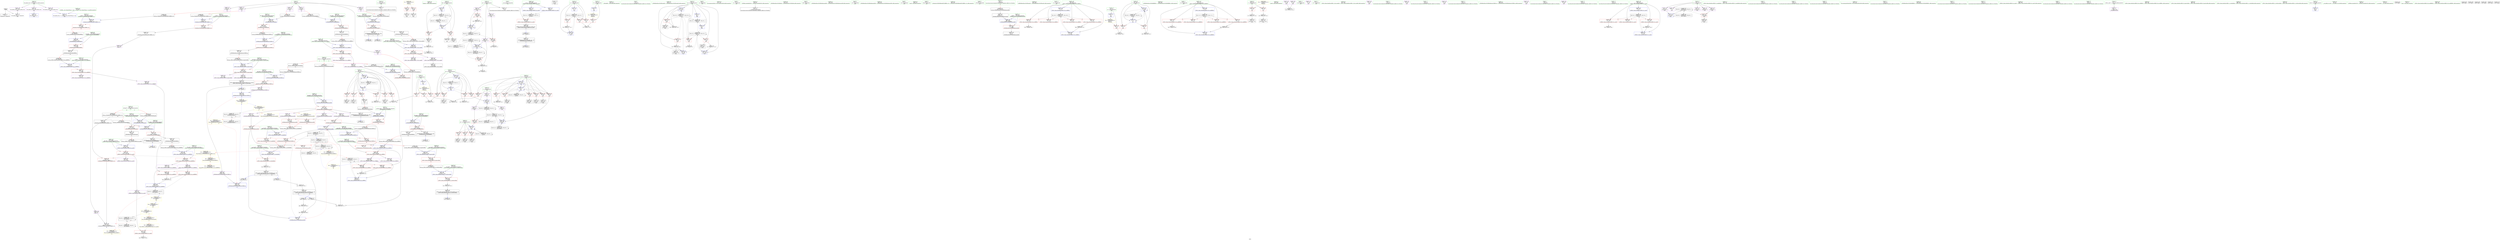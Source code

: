 digraph "SVFG" {
	label="SVFG";

	Node0x55b190f64860 [shape=record,color=grey,label="{NodeID: 0\nNullPtr}"];
	Node0x55b190f64860 -> Node0x55b1911365a0[style=solid];
	Node0x55b190f64860 -> Node0x55b191147910[style=solid];
	Node0x55b19114b930 [shape=record,color=black,label="{NodeID: 775\n426 = PHI(550, )\n}"];
	Node0x55b19117eb50 [shape=record,color=yellow,style=double,label="{NodeID: 609\n54V_1 = ENCHI(MR_54V_0)\npts\{860000 \}\nFun[_ZNSt6bitsetILm1001EE9referenceaSEb]}"];
	Node0x55b19117eb50 -> Node0x55b191144de0[style=dashed];
	Node0x55b19117eb50 -> Node0x55b191145050[style=dashed];
	Node0x55b191145940 [shape=record,color=red,label="{NodeID: 277\n488\<--480\n\<--__pos.addr\n_ZNSt6bitsetILm1001EE9referenceC2ERS0_m\n|{<s0>30}}"];
	Node0x55b191145940:s0 -> Node0x55b19114d730[style=solid,color=red];
	Node0x55b1911365a0 [shape=record,color=black,label="{NodeID: 111\n2\<--3\ndummyVal\<--dummyVal\n}"];
	Node0x55b19113acb0 [shape=record,color=red,label="{NodeID: 222\n108\<--39\n\<--stdout\nmain\n}"];
	Node0x55b19113acb0 -> Node0x55b19113b680[style=solid];
	Node0x55b191136fb0 [shape=record,color=green,label="{NodeID: 56\n106\<--107\nfreopen\<--freopen_field_insensitive\n}"];
	Node0x55b1911487e0 [shape=record,color=blue,label="{NodeID: 333\n93\<--179\nfind\<--\nmain\n}"];
	Node0x55b1911487e0 -> Node0x55b19116c940[style=dashed];
	Node0x55b19113df20 [shape=record,color=purple,label="{NodeID: 167\n183\<--18\narrayidx23\<--cnt\nmain\n}"];
	Node0x55b19113df20 -> Node0x55b1911444f0[style=solid];
	Node0x55b19113df20 -> Node0x55b191147e20[style=solid];
	Node0x55b19112d390 [shape=record,color=green,label="{NodeID: 1\n7\<--1\n__dso_handle\<--dummyObj\nGlob }"];
	Node0x55b19114baa0 [shape=record,color=black,label="{NodeID: 776\n437 = PHI(603, )\n}"];
	Node0x55b19114baa0 -> Node0x55b19113cee0[style=solid];
	Node0x55b19117ec30 [shape=record,color=yellow,style=double,label="{NodeID: 610\n56V_1 = ENCHI(MR_56V_0)\npts\{860001 \}\nFun[_ZNSt6bitsetILm1001EE9referenceaSEb]}"];
	Node0x55b19117ec30 -> Node0x55b191144d10[style=dashed];
	Node0x55b19117ec30 -> Node0x55b191144f80[style=dashed];
	Node0x55b191145a10 [shape=record,color=red,label="{NodeID: 278\n494\<--480\n\<--__pos.addr\n_ZNSt6bitsetILm1001EE9referenceC2ERS0_m\n|{<s0>31}}"];
	Node0x55b191145a10:s0 -> Node0x55b19114dee0[style=solid,color=red];
	Node0x55b1911366a0 [shape=record,color=black,label="{NodeID: 112\n78\<--9\nmain_ret\<--\nmain\n}"];
	Node0x55b19113ad80 [shape=record,color=red,label="{NodeID: 223\n121\<--81\n\<--cs\nmain\n}"];
	Node0x55b19113ad80 -> Node0x55b191141a30[style=solid];
	Node0x55b1911370b0 [shape=record,color=green,label="{NodeID: 57\n113\<--114\n_ZNSirsERi\<--_ZNSirsERi_field_insensitive\n}"];
	Node0x55b1911488b0 [shape=record,color=blue,label="{NodeID: 334\n283\<--285\narrayidx69\<--dec70\nmain\n}"];
	Node0x55b1911488b0 -> Node0x55b19116b320[style=dashed];
	Node0x55b19113dff0 [shape=record,color=purple,label="{NodeID: 168\n206\<--18\narrayidx33\<--cnt\nmain\n}"];
	Node0x55b19113dff0 -> Node0x55b1911445c0[style=solid];
	Node0x55b1911279e0 [shape=record,color=green,label="{NodeID: 2\n9\<--1\n\<--dummyObj\nCan only get source location for instruction, argument, global var or function.}"];
	Node0x55b19114bc70 [shape=record,color=black,label="{NodeID: 777\n377 = PHI(535, )\n}"];
	Node0x55b19114bc70 -> Node0x55b191155440[style=solid];
	Node0x55b191145ae0 [shape=record,color=red,label="{NodeID: 279\n510\<--504\nthis1\<--this.addr\n_ZNSt12_Base_bitsetILm16EE10_M_getwordEm\n}"];
	Node0x55b191145ae0 -> Node0x55b191139ad0[style=solid];
	Node0x55b191145ae0 -> Node0x55b191139ba0[style=solid];
	Node0x55b191136770 [shape=record,color=black,label="{NodeID: 113\n19\<--18\n\<--cnt\nCan only get source location for instruction, argument, global var or function.}"];
	Node0x55b19113ae50 [shape=record,color=red,label="{NodeID: 224\n304\<--81\n\<--cs\nmain\n}"];
	Node0x55b1911371b0 [shape=record,color=green,label="{NodeID: 58\n116\<--117\n_ZNSt6bitsetILm1001EE5resetEv\<--_ZNSt6bitsetILm1001EE5resetEv_field_insensitive\n}"];
	Node0x55b191148980 [shape=record,color=blue,label="{NodeID: 335\n23\<--291\ntop\<--inc73\nmain\n}"];
	Node0x55b191148980 -> Node0x55b19116c440[style=dashed];
	Node0x55b19113e0c0 [shape=record,color=purple,label="{NodeID: 169\n283\<--18\narrayidx69\<--cnt\nmain\n}"];
	Node0x55b19113e0c0 -> Node0x55b191144830[style=solid];
	Node0x55b19113e0c0 -> Node0x55b1911488b0[style=solid];
	Node0x55b191127a70 [shape=record,color=green,label="{NodeID: 3\n30\<--1\n.str\<--dummyObj\nGlob }"];
	Node0x55b19114bdb0 [shape=record,color=black,label="{NodeID: 778\n388 = PHI(535, )\n}"];
	Node0x55b19114bdb0 -> Node0x55b191155d40[style=solid];
	Node0x55b191145bb0 [shape=record,color=red,label="{NodeID: 280\n512\<--506\n\<--__pos.addr\n_ZNSt12_Base_bitsetILm16EE10_M_getwordEm\n|{<s0>32}}"];
	Node0x55b191145bb0:s0 -> Node0x55b19114e7b0[style=solid,color=red];
	Node0x55b191136870 [shape=record,color=black,label="{NodeID: 114\n28\<--27\n\<--t\nCan only get source location for instruction, argument, global var or function.|{<s0>6}}"];
	Node0x55b191136870:s0 -> Node0x55b19114c670[style=solid,color=red];
	Node0x55b19116dd40 [shape=record,color=black,label="{NodeID: 557\nMR_36V_6 = PHI(MR_36V_8, MR_36V_5, )\npts\{260000 \}\n|{|<s2>16|<s3>18}}"];
	Node0x55b19116dd40 -> Node0x55b19116dd40[style=dashed];
	Node0x55b19116dd40 -> Node0x55b19117b750[style=dashed];
	Node0x55b19116dd40:s2 -> Node0x55b191180690[style=dashed,color=red];
	Node0x55b19116dd40:s3 -> Node0x55b19117f0f0[style=dashed,color=red];
	Node0x55b19113af20 [shape=record,color=red,label="{NodeID: 225\n317\<--81\n\<--cs\nmain\n}"];
	Node0x55b19113af20 -> Node0x55b1911555c0[style=solid];
	Node0x55b1911372b0 [shape=record,color=green,label="{NodeID: 59\n131\<--132\nllvm.memset.p0i8.i64\<--llvm.memset.p0i8.i64_field_insensitive\n}"];
	Node0x55b191148a50 [shape=record,color=blue,label="{NodeID: 336\n294\<--289\narrayidx75\<--\nmain\n}"];
	Node0x55b191148a50 -> Node0x55b191176780[style=dashed];
	Node0x55b19113e190 [shape=record,color=purple,label="{NodeID: 170\n215\<--21\narrayidx37\<--s\nmain\n}"];
	Node0x55b19113e190 -> Node0x55b191148300[style=solid];
	Node0x55b191127b00 [shape=record,color=green,label="{NodeID: 4\n32\<--1\n.str.1\<--dummyObj\nGlob }"];
	Node0x55b19114bef0 [shape=record,color=black,label="{NodeID: 779\n489 = PHI(501, )\n}"];
	Node0x55b19114bef0 -> Node0x55b191149b60[style=solid];
	Node0x55b191145c80 [shape=record,color=red,label="{NodeID: 281\n523\<--520\n\<--__pos.addr\n_ZNSt12_Base_bitsetILm16EE11_S_whichbitEm\n}"];
	Node0x55b191145c80 -> Node0x55b191154cc0[style=solid];
	Node0x55b19113b4b0 [shape=record,color=black,label="{NodeID: 115\n62\<--63\n\<--_ZNSt8ios_base4InitD1Ev\nCan only get source location for instruction, argument, global var or function.}"];
	Node0x55b19116e240 [shape=record,color=black,label="{NodeID: 558\nMR_38V_4 = PHI(MR_38V_6, MR_38V_3, )\npts\{1000000 \}\n|{|<s2>16}}"];
	Node0x55b19116e240 -> Node0x55b19116e240[style=dashed];
	Node0x55b19116e240 -> Node0x55b19117bc50[style=dashed];
	Node0x55b19116e240:s2 -> Node0x55b1911494e0[style=dashed,color=red];
	Node0x55b19113aff0 [shape=record,color=red,label="{NodeID: 226\n137\<--83\n\<--u\nmain\n}"];
	Node0x55b19113aff0 -> Node0x55b1911418b0[style=solid];
	Node0x55b1911373b0 [shape=record,color=green,label="{NodeID: 60\n151\<--152\n_ZNSt6bitsetILm1001EEixEm\<--_ZNSt6bitsetILm1001EEixEm_field_insensitive\n}"];
	Node0x55b191148b20 [shape=record,color=blue,label="{NodeID: 337\n97\<--300\nv45\<--inc79\nmain\n}"];
	Node0x55b191148b20 -> Node0x55b191143f40[style=dashed];
	Node0x55b191148b20 -> Node0x55b191144010[style=dashed];
	Node0x55b191148b20 -> Node0x55b1911440e0[style=dashed];
	Node0x55b191148b20 -> Node0x55b1911441b0[style=dashed];
	Node0x55b191148b20 -> Node0x55b191144280[style=dashed];
	Node0x55b191148b20 -> Node0x55b191144350[style=dashed];
	Node0x55b191148b20 -> Node0x55b191144420[style=dashed];
	Node0x55b191148b20 -> Node0x55b191148710[style=dashed];
	Node0x55b191148b20 -> Node0x55b191148b20[style=dashed];
	Node0x55b191148b20 -> Node0x55b19117a350[style=dashed];
	Node0x55b19113e260 [shape=record,color=purple,label="{NodeID: 171\n239\<--21\narrayidx44\<--s\nmain\n}"];
	Node0x55b19113e260 -> Node0x55b191144690[style=solid];
	Node0x55b191127b90 [shape=record,color=green,label="{NodeID: 5\n34\<--1\nstdin\<--dummyObj\nGlob }"];
	Node0x55b19114c030 [shape=record,color=black,label="{NodeID: 780\n495 = PHI(518, )\n}"];
	Node0x55b19114c030 -> Node0x55b191149c30[style=solid];
	Node0x55b191145d50 [shape=record,color=red,label="{NodeID: 282\n532\<--529\n\<--__pos.addr\n_ZNSt12_Base_bitsetILm16EE12_S_whichwordEm\n}"];
	Node0x55b191145d50 -> Node0x55b191154840[style=solid];
	Node0x55b19113b5b0 [shape=record,color=black,label="{NodeID: 116\n105\<--102\ncall\<--\nmain\n}"];
	Node0x55b19113b0c0 [shape=record,color=red,label="{NodeID: 227\n141\<--83\n\<--u\nmain\n}"];
	Node0x55b19113b0c0 -> Node0x55b19113b750[style=solid];
	Node0x55b1911374b0 [shape=record,color=green,label="{NodeID: 61\n155\<--156\n_ZNSt6bitsetILm1001EE9referenceaSEb\<--_ZNSt6bitsetILm1001EE9referenceaSEb_field_insensitive\n}"];
	Node0x55b191148bf0 [shape=record,color=blue,label="{NodeID: 338\n81\<--318\ncs\<--inc85\nmain\n}"];
	Node0x55b191148bf0 -> Node0x55b191178550[style=dashed];
	Node0x55b19113e330 [shape=record,color=purple,label="{NodeID: 172\n294\<--21\narrayidx75\<--s\nmain\n}"];
	Node0x55b19113e330 -> Node0x55b191148a50[style=solid];
	Node0x55b191127fc0 [shape=record,color=green,label="{NodeID: 6\n35\<--1\n.str.2\<--dummyObj\nGlob }"];
	Node0x55b19114c170 [shape=record,color=black,label="{NodeID: 781\n513 = PHI(527, )\n}"];
	Node0x55b19117f0f0 [shape=record,color=yellow,style=double,label="{NodeID: 615\n36V_1 = ENCHI(MR_36V_0)\npts\{260000 \}\nFun[_ZNSt6bitsetILm1001EEoRERKS0_]|{<s0>28}}"];
	Node0x55b19117f0f0:s0 -> Node0x55b191170540[style=dashed,color=red];
	Node0x55b191145e20 [shape=record,color=red,label="{NodeID: 283\n540\<--537\n\<--__pos.addr\n_ZNSt12_Base_bitsetILm16EE10_S_maskbitEm\n|{<s0>33}}"];
	Node0x55b191145e20:s0 -> Node0x55b19114dee0[style=solid,color=red];
	Node0x55b19113b680 [shape=record,color=black,label="{NodeID: 117\n111\<--108\ncall1\<--\nmain\n}"];
	Node0x55b19113b190 [shape=record,color=red,label="{NodeID: 228\n145\<--83\n\<--u\nmain\n}"];
	Node0x55b19113b190 -> Node0x55b19113b820[style=solid];
	Node0x55b1911375b0 [shape=record,color=green,label="{NodeID: 62\n158\<--159\n_ZNSt6bitsetILm1001EE9referenceD2Ev\<--_ZNSt6bitsetILm1001EE9referenceD2Ev_field_insensitive\n}"];
	Node0x55b191148cc0 [shape=record,color=blue,label="{NodeID: 339\n331\<--330\nthis.addr\<--this\n_ZNSt6bitsetILm1001EE5resetEv\n}"];
	Node0x55b191148cc0 -> Node0x55b191144900[style=dashed];
	Node0x55b19113e400 [shape=record,color=purple,label="{NodeID: 173\n143\<--25\narrayidx\<--r\nmain\n|{<s0>10}}"];
	Node0x55b19113e400:s0 -> Node0x55b19114c670[style=solid,color=red];
	Node0x55b191128050 [shape=record,color=green,label="{NodeID: 7\n37\<--1\n.str.3\<--dummyObj\nGlob }"];
	Node0x55b19114c280 [shape=record,color=black,label="{NodeID: 782\n541 = PHI(518, )\n}"];
	Node0x55b19114c280 -> Node0x55b191155a40[style=solid];
	Node0x55b191145ef0 [shape=record,color=red,label="{NodeID: 284\n559\<--553\nthis1\<--this.addr\n_ZNSt6bitsetILm1001EEaNERKS0_\n}"];
	Node0x55b191145ef0 -> Node0x55b19113d700[style=solid];
	Node0x55b191145ef0 -> Node0x55b19113d7d0[style=solid];
	Node0x55b19113b750 [shape=record,color=black,label="{NodeID: 118\n142\<--141\nidxprom\<--\nmain\n}"];
	Node0x55b19113b260 [shape=record,color=red,label="{NodeID: 229\n148\<--83\n\<--u\nmain\n}"];
	Node0x55b19113b260 -> Node0x55b19113b8f0[style=solid];
	Node0x55b1911376b0 [shape=record,color=green,label="{NodeID: 63\n169\<--170\nscanf\<--scanf_field_insensitive\n}"];
	Node0x55b191182570 [shape=record,color=yellow,style=double,label="{NodeID: 672\n38V_1 = ENCHI(MR_38V_0)\npts\{1000000 \}\nFun[_ZNKSt6bitsetILm1001EE3anyEv]|{<s0>27}}"];
	Node0x55b191182570:s0 -> Node0x55b19117fe20[style=dashed,color=red];
	Node0x55b191148d90 [shape=record,color=blue,label="{NodeID: 340\n349\<--347\nthis.addr\<--this\n_ZNSt6bitsetILm1001EEixEm\n}"];
	Node0x55b191148d90 -> Node0x55b1911449d0[style=dashed];
	Node0x55b19113e4d0 [shape=record,color=purple,label="{NodeID: 174\n147\<--25\narrayidx10\<--r\nmain\n|{<s0>11}}"];
	Node0x55b19113e4d0:s0 -> Node0x55b19114d2c0[style=solid,color=red];
	Node0x55b1911280e0 [shape=record,color=green,label="{NodeID: 8\n39\<--1\nstdout\<--dummyObj\nGlob }"];
	Node0x55b19114c3f0 [shape=record,color=black,label="{NodeID: 783\n362 = PHI(85, )\n0th arg _ZNSt6bitsetILm1001EE9referenceaSEb }"];
	Node0x55b19114c3f0 -> Node0x55b191148f30[style=solid];
	Node0x55b191145fc0 [shape=record,color=red,label="{NodeID: 285\n561\<--555\n\<--__rhs.addr\n_ZNSt6bitsetILm1001EEaNERKS0_\n}"];
	Node0x55b191145fc0 -> Node0x55b19113d8a0[style=solid];
	Node0x55b19113b820 [shape=record,color=black,label="{NodeID: 119\n146\<--145\nidxprom9\<--\nmain\n}"];
	Node0x55b19116f640 [shape=record,color=black,label="{NodeID: 562\nMR_36V_3 = PHI(MR_36V_4, MR_36V_2, )\npts\{260000 \}\n|{<s0>12}}"];
	Node0x55b19116f640:s0 -> Node0x55b191174640[style=dashed,color=blue];
	Node0x55b19113b330 [shape=record,color=red,label="{NodeID: 230\n171\<--83\n\<--u\nmain\n}"];
	Node0x55b19113b330 -> Node0x55b19113b9c0[style=solid];
	Node0x55b1911377b0 [shape=record,color=green,label="{NodeID: 64\n264\<--265\n_ZStanILm1001EESt6bitsetIXT_EERKS1_S3_\<--_ZStanILm1001EESt6bitsetIXT_EERKS1_S3__field_insensitive\n}"];
	Node0x55b191148e60 [shape=record,color=blue,label="{NodeID: 341\n351\<--348\n__position.addr\<--__position\n_ZNSt6bitsetILm1001EEixEm\n}"];
	Node0x55b191148e60 -> Node0x55b191144aa0[style=dashed];
	Node0x55b19113e5a0 [shape=record,color=purple,label="{NodeID: 175\n259\<--25\narrayidx57\<--r\nmain\n|{<s0>16}}"];
	Node0x55b19113e5a0:s0 -> Node0x55b19114dcc0[style=solid,color=red];
	Node0x55b191128170 [shape=record,color=green,label="{NodeID: 9\n40\<--1\n_ZSt3cin\<--dummyObj\nGlob }"];
	Node0x55b19114c530 [shape=record,color=black,label="{NodeID: 784\n363 = PHI(154, )\n1st arg _ZNSt6bitsetILm1001EE9referenceaSEb }"];
	Node0x55b19114c530 -> Node0x55b19113ca00[style=solid];
	Node0x55b191146090 [shape=record,color=red,label="{NodeID: 286\n578\<--570\nthis1\<--this.addr\n_ZNSt12_Base_bitsetILm16EE9_M_do_andERKS0_\n}"];
	Node0x55b191146090 -> Node0x55b191139c70[style=solid];
	Node0x55b191146090 -> Node0x55b191139d40[style=solid];
	Node0x55b19113b8f0 [shape=record,color=black,label="{NodeID: 120\n149\<--148\nconv\<--\nmain\n|{<s0>11}}"];
	Node0x55b19113b8f0:s0 -> Node0x55b19114d3d0[style=solid,color=red];
	Node0x55b19116fb40 [shape=record,color=black,label="{NodeID: 563\nMR_74V_3 = PHI(MR_74V_4, MR_74V_2, )\npts\{606 \}\n}"];
	Node0x55b19116fb40 -> Node0x55b191146710[style=dashed];
	Node0x55b191143420 [shape=record,color=red,label="{NodeID: 231\n193\<--83\n\<--u\nmain\n}"];
	Node0x55b191143420 -> Node0x55b1911567c0[style=solid];
	Node0x55b1911378b0 [shape=record,color=green,label="{NodeID: 65\n267\<--268\n_ZNKSt6bitsetILm1001EE3anyEv\<--_ZNKSt6bitsetILm1001EE3anyEv_field_insensitive\n}"];
	Node0x55b191148f30 [shape=record,color=blue,label="{NodeID: 342\n364\<--362\nthis.addr\<--this\n_ZNSt6bitsetILm1001EE9referenceaSEb\n}"];
	Node0x55b191148f30 -> Node0x55b191144b70[style=dashed];
	Node0x55b19113e670 [shape=record,color=purple,label="{NodeID: 176\n262\<--25\narrayidx59\<--r\nmain\n|{<s0>16}}"];
	Node0x55b19113e670:s0 -> Node0x55b19114ddd0[style=solid,color=red];
	Node0x55b191128200 [shape=record,color=green,label="{NodeID: 10\n41\<--1\n.str.4\<--dummyObj\nGlob }"];
	Node0x55b19114c670 [shape=record,color=black,label="{NodeID: 785\n330 = PHI(28, 143, )\n0th arg _ZNSt6bitsetILm1001EE5resetEv }"];
	Node0x55b19114c670 -> Node0x55b191148cc0[style=solid];
	Node0x55b191146160 [shape=record,color=red,label="{NodeID: 287\n586\<--572\n\<--__x.addr\n_ZNSt12_Base_bitsetILm16EE9_M_do_andERKS0_\n}"];
	Node0x55b191146160 -> Node0x55b191139e10[style=solid];
	Node0x55b191146160 -> Node0x55b191139ee0[style=solid];
	Node0x55b19113b9c0 [shape=record,color=black,label="{NodeID: 121\n172\<--171\nidxprom17\<--\nmain\n}"];
	Node0x55b191170040 [shape=record,color=black,label="{NodeID: 564\nMR_119V_3 = PHI(MR_119V_4, MR_119V_2, )\npts\{643 \}\n}"];
	Node0x55b191170040 -> Node0x55b191146d90[style=dashed];
	Node0x55b191170040 -> Node0x55b191146e60[style=dashed];
	Node0x55b191170040 -> Node0x55b191146f30[style=dashed];
	Node0x55b191170040 -> Node0x55b191147000[style=dashed];
	Node0x55b191170040 -> Node0x55b19114ae10[style=dashed];
	Node0x55b1911434b0 [shape=record,color=red,label="{NodeID: 232\n163\<--87\n\<--i\nmain\n}"];
	Node0x55b1911434b0 -> Node0x55b191141d30[style=solid];
	Node0x55b1911379b0 [shape=record,color=green,label="{NodeID: 66\n279\<--280\n_ZNSt6bitsetILm1001EEoRERKS0_\<--_ZNSt6bitsetILm1001EEoRERKS0__field_insensitive\n}"];
	Node0x55b191149000 [shape=record,color=blue,label="{NodeID: 343\n366\<--369\n__x.addr\<--frombool\n_ZNSt6bitsetILm1001EE9referenceaSEb\n}"];
	Node0x55b191149000 -> Node0x55b191144c40[style=dashed];
	Node0x55b19113e740 [shape=record,color=purple,label="{NodeID: 177\n274\<--25\narrayidx64\<--r\nmain\n|{<s0>18}}"];
	Node0x55b19113e740:s0 -> Node0x55b19114c990[style=solid,color=red];
	Node0x55b191133550 [shape=record,color=green,label="{NodeID: 11\n43\<--1\n.str.5\<--dummyObj\nGlob }"];
	Node0x55b19114c880 [shape=record,color=black,label="{NodeID: 786\n442 = PHI(277, )\n0th arg _ZNSt6bitsetILm1001EEoRERKS0_ }"];
	Node0x55b19114c880 -> Node0x55b191149680[style=solid];
	Node0x55b191146230 [shape=record,color=red,label="{NodeID: 288\n582\<--574\n\<--__i\n_ZNSt12_Base_bitsetILm16EE9_M_do_andERKS0_\n}"];
	Node0x55b191146230 -> Node0x55b1911424b0[style=solid];
	Node0x55b19113ba90 [shape=record,color=black,label="{NodeID: 122\n176\<--175\nidxprom19\<--sub\nmain\n}"];
	Node0x55b191170540 [shape=record,color=black,label="{NodeID: 565\nMR_36V_2 = PHI(MR_36V_3, MR_36V_1, )\npts\{260000 \}\n|{|<s3>28}}"];
	Node0x55b191170540 -> Node0x55b1911470d0[style=dashed];
	Node0x55b191170540 -> Node0x55b1911471a0[style=dashed];
	Node0x55b191170540 -> Node0x55b19114ad40[style=dashed];
	Node0x55b191170540:s3 -> Node0x55b1911752a0[style=dashed,color=blue];
	Node0x55b191143580 [shape=record,color=red,label="{NodeID: 233\n188\<--87\n\<--i\nmain\n}"];
	Node0x55b191143580 -> Node0x55b1911549c0[style=solid];
	Node0x55b191137ab0 [shape=record,color=green,label="{NodeID: 67\n307\<--308\nprintf\<--printf_field_insensitive\n}"];
	Node0x55b191153d00 [shape=record,color=black,label="{NodeID: 510\n314 = PHI(312, 313, )\n}"];
	Node0x55b1911490d0 [shape=record,color=blue,label="{NodeID: 344\n381\<--383\n\<--or\n_ZNSt6bitsetILm1001EE9referenceaSEb\n}"];
	Node0x55b1911490d0 -> Node0x55b19116f640[style=dashed];
	Node0x55b19113e810 [shape=record,color=purple,label="{NodeID: 178\n277\<--25\narrayidx66\<--r\nmain\n|{<s0>18}}"];
	Node0x55b19113e810:s0 -> Node0x55b19114c880[style=solid,color=red];
	Node0x55b1911335e0 [shape=record,color=green,label="{NodeID: 12\n45\<--1\n.str.6\<--dummyObj\nGlob }"];
	Node0x55b19114c990 [shape=record,color=black,label="{NodeID: 787\n443 = PHI(274, )\n1st arg _ZNSt6bitsetILm1001EEoRERKS0_ }"];
	Node0x55b19114c990 -> Node0x55b191149750[style=solid];
	Node0x55b191146300 [shape=record,color=red,label="{NodeID: 289\n588\<--574\n\<--__i\n_ZNSt12_Base_bitsetILm16EE9_M_do_andERKS0_\n}"];
	Node0x55b19113bb60 [shape=record,color=black,label="{NodeID: 123\n182\<--181\nidxprom22\<--sub21\nmain\n}"];
	Node0x55b191143650 [shape=record,color=red,label="{NodeID: 234\n174\<--89\n\<--v\nmain\n}"];
	Node0x55b191143650 -> Node0x55b191156340[style=solid];
	Node0x55b191137bb0 [shape=record,color=green,label="{NodeID: 68\n331\<--332\nthis.addr\<--this.addr_field_insensitive\n_ZNSt6bitsetILm1001EE5resetEv\n}"];
	Node0x55b191137bb0 -> Node0x55b191144900[style=solid];
	Node0x55b191137bb0 -> Node0x55b191148cc0[style=solid];
	Node0x55b1911542a0 [shape=record,color=black,label="{NodeID: 511\n232 = PHI(130, 230, )\n}"];
	Node0x55b1911491a0 [shape=record,color=blue,label="{NodeID: 345\n392\<--394\n\<--and\n_ZNSt6bitsetILm1001EE9referenceaSEb\n}"];
	Node0x55b1911491a0 -> Node0x55b19116f640[style=dashed];
	Node0x55b19113e8e0 [shape=record,color=purple,label="{NodeID: 179\n103\<--30\n\<--.str\nmain\n}"];
	Node0x55b1911336a0 [shape=record,color=green,label="{NodeID: 13\n47\<--1\n.str.7\<--dummyObj\nGlob }"];
	Node0x55b19114caa0 [shape=record,color=black,label="{NodeID: 788\n473 = PHI(346, )\n0th arg _ZNSt6bitsetILm1001EE9referenceC2ERS0_m }"];
	Node0x55b19114caa0 -> Node0x55b1911498f0[style=solid];
	Node0x55b1911463d0 [shape=record,color=red,label="{NodeID: 290\n592\<--574\n\<--__i\n_ZNSt12_Base_bitsetILm16EE9_M_do_andERKS0_\n}"];
	Node0x55b19113bc30 [shape=record,color=black,label="{NodeID: 124\n205\<--204\nidxprom32\<--\nmain\n}"];
	Node0x55b191143720 [shape=record,color=red,label="{NodeID: 235\n180\<--89\n\<--v\nmain\n}"];
	Node0x55b191143720 -> Node0x55b1911564c0[style=solid];
	Node0x55b191137c80 [shape=record,color=green,label="{NodeID: 69\n337\<--338\n_ZNSt12_Base_bitsetILm16EE11_M_do_resetEv\<--_ZNSt12_Base_bitsetILm16EE11_M_do_resetEv_field_insensitive\n}"];
	Node0x55b191154840 [shape=record,color=grey,label="{NodeID: 512\n533 = Binary(532, 525, )\n}"];
	Node0x55b191154840 -> Node0x55b19113d560[style=solid];
	Node0x55b191149270 [shape=record,color=blue,label="{NodeID: 346\n400\<--399\nthis.addr\<--this\n_ZNSt6bitsetILm1001EE9referenceD2Ev\n}"];
	Node0x55b191149270 -> Node0x55b1911451f0[style=dashed];
	Node0x55b19113e9b0 [shape=record,color=purple,label="{NodeID: 180\n104\<--32\n\<--.str.1\nmain\n}"];
	Node0x55b1911337a0 [shape=record,color=green,label="{NodeID: 14\n50\<--1\n\<--dummyObj\nCan only get source location for instruction, argument, global var or function.}"];
	Node0x55b19114cbb0 [shape=record,color=black,label="{NodeID: 789\n474 = PHI(355, )\n1st arg _ZNSt6bitsetILm1001EE9referenceC2ERS0_m }"];
	Node0x55b19114cbb0 -> Node0x55b1911499c0[style=solid];
	Node0x55b1911464a0 [shape=record,color=red,label="{NodeID: 291\n598\<--574\n\<--__i\n_ZNSt12_Base_bitsetILm16EE9_M_do_andERKS0_\n}"];
	Node0x55b1911464a0 -> Node0x55b191156940[style=solid];
	Node0x55b19113bd00 [shape=record,color=black,label="{NodeID: 125\n214\<--211\nidxprom36\<--\nmain\n}"];
	Node0x55b1911437f0 [shape=record,color=red,label="{NodeID: 236\n200\<--91\n\<--i28\nmain\n}"];
	Node0x55b1911437f0 -> Node0x55b191142330[style=solid];
	Node0x55b191137d80 [shape=record,color=green,label="{NodeID: 70\n349\<--350\nthis.addr\<--this.addr_field_insensitive\n_ZNSt6bitsetILm1001EEixEm\n}"];
	Node0x55b191137d80 -> Node0x55b1911449d0[style=solid];
	Node0x55b191137d80 -> Node0x55b191148d90[style=solid];
	Node0x55b1911549c0 [shape=record,color=grey,label="{NodeID: 513\n189 = Binary(188, 119, )\n}"];
	Node0x55b1911549c0 -> Node0x55b191147ef0[style=solid];
	Node0x55b191149340 [shape=record,color=blue,label="{NodeID: 347\n412\<--410\n__x.addr\<--__x\n_ZStanILm1001EESt6bitsetIXT_EERKS1_S3_\n}"];
	Node0x55b191149340 -> Node0x55b1911452c0[style=dashed];
	Node0x55b19113ea80 [shape=record,color=purple,label="{NodeID: 181\n109\<--35\n\<--.str.2\nmain\n}"];
	Node0x55b1911338a0 [shape=record,color=green,label="{NodeID: 15\n119\<--1\n\<--dummyObj\nCan only get source location for instruction, argument, global var or function.}"];
	Node0x55b19114ccf0 [shape=record,color=black,label="{NodeID: 790\n475 = PHI(356, )\n2nd arg _ZNSt6bitsetILm1001EE9referenceC2ERS0_m }"];
	Node0x55b19114ccf0 -> Node0x55b191149a90[style=solid];
	Node0x55b191146570 [shape=record,color=red,label="{NodeID: 292\n590\<--589\n\<--arrayidx\n_ZNSt12_Base_bitsetILm16EE9_M_do_andERKS0_\n}"];
	Node0x55b191146570 -> Node0x55b191156ac0[style=solid];
	Node0x55b19113bdd0 [shape=record,color=black,label="{NodeID: 126\n229\<--228\ntobool\<--\nmain\n}"];
	Node0x55b19113bdd0 -> Node0x55b191155740[style=solid];
	Node0x55b1911438c0 [shape=record,color=red,label="{NodeID: 237\n204\<--91\n\<--i28\nmain\n}"];
	Node0x55b1911438c0 -> Node0x55b19113bc30[style=solid];
	Node0x55b191137e50 [shape=record,color=green,label="{NodeID: 71\n351\<--352\n__position.addr\<--__position.addr_field_insensitive\n_ZNSt6bitsetILm1001EEixEm\n}"];
	Node0x55b191137e50 -> Node0x55b191144aa0[style=solid];
	Node0x55b191137e50 -> Node0x55b191148e60[style=solid];
	Node0x55b191154b40 [shape=record,color=grey,label="{NodeID: 514\n300 = Binary(299, 119, )\n}"];
	Node0x55b191154b40 -> Node0x55b191148b20[style=solid];
	Node0x55b191149410 [shape=record,color=blue,label="{NodeID: 348\n414\<--411\n__y.addr\<--__y\n_ZStanILm1001EESt6bitsetIXT_EERKS1_S3_\n}"];
	Node0x55b191149410 -> Node0x55b191145390[style=dashed];
	Node0x55b19113eb50 [shape=record,color=purple,label="{NodeID: 182\n110\<--37\n\<--.str.3\nmain\n}"];
	Node0x55b1911339a0 [shape=record,color=green,label="{NodeID: 16\n128\<--1\n\<--dummyObj\nCan only get source location for instruction, argument, global var or function.}"];
	Node0x55b19114ce30 [shape=record,color=black,label="{NodeID: 791\n536 = PHI(376, 387, )\n0th arg _ZNSt12_Base_bitsetILm16EE10_S_maskbitEm }"];
	Node0x55b19114ce30 -> Node0x55b19114a040[style=solid];
	Node0x55b19117fa70 [shape=record,color=yellow,style=double,label="{NodeID: 625\n40V_1 = ENCHI(MR_40V_0)\npts\{860000 860001 \}\nFun[_ZNSt6bitsetILm1001EEixEm]|{<s0>22|<s1>22}}"];
	Node0x55b19117fa70:s0 -> Node0x55b191149b60[style=dashed,color=red];
	Node0x55b19117fa70:s1 -> Node0x55b191149c30[style=dashed,color=red];
	Node0x55b191146640 [shape=record,color=red,label="{NodeID: 293\n594\<--593\n\<--arrayidx3\n_ZNSt12_Base_bitsetILm16EE9_M_do_andERKS0_\n}"];
	Node0x55b191146640 -> Node0x55b191156ac0[style=solid];
	Node0x55b19113bea0 [shape=record,color=black,label="{NodeID: 127\n238\<--235\nidxprom43\<--dec\nmain\n}"];
	Node0x55b191171e40 [shape=record,color=black,label="{NodeID: 570\nMR_32V_6 = PHI(MR_32V_7, MR_32V_3, )\npts\{200000 \}\n}"];
	Node0x55b191171e40 -> Node0x55b191144830[style=dashed];
	Node0x55b191171e40 -> Node0x55b1911488b0[style=dashed];
	Node0x55b191171e40 -> Node0x55b191171e40[style=dashed];
	Node0x55b191171e40 -> Node0x55b19116b320[style=dashed];
	Node0x55b191171e40 -> Node0x55b19117ad50[style=dashed];
	Node0x55b191143990 [shape=record,color=red,label="{NodeID: 238\n210\<--91\n\<--i28\nmain\n}"];
	Node0x55b191143990 -> Node0x55b191148300[style=solid];
	Node0x55b191137f20 [shape=record,color=green,label="{NodeID: 72\n358\<--359\n_ZNSt6bitsetILm1001EE9referenceC2ERS0_m\<--_ZNSt6bitsetILm1001EE9referenceC2ERS0_m_field_insensitive\n}"];
	Node0x55b191154cc0 [shape=record,color=grey,label="{NodeID: 515\n524 = Binary(523, 525, )\n}"];
	Node0x55b191154cc0 -> Node0x55b19113d490[style=solid];
	Node0x55b1911494e0 [shape=record,color=blue, style = dotted,label="{NodeID: 349\n676\<--678\noffset_0\<--dummyVal\n_ZStanILm1001EESt6bitsetIXT_EERKS1_S3_\n|{<s0>26}}"];
	Node0x55b1911494e0:s0 -> Node0x55b1911810c0[style=dashed,color=red];
	Node0x55b19113ec20 [shape=record,color=purple,label="{NodeID: 183\n167\<--41\n\<--.str.4\nmain\n}"];
	Node0x55b191133aa0 [shape=record,color=green,label="{NodeID: 17\n129\<--1\n\<--dummyObj\nCan only get source location for instruction, argument, global var or function.}"];
	Node0x55b19114d040 [shape=record,color=black,label="{NodeID: 792\n399 = PHI(85, )\n0th arg _ZNSt6bitsetILm1001EE9referenceD2Ev }"];
	Node0x55b19114d040 -> Node0x55b191149270[style=solid];
	Node0x55b191146710 [shape=record,color=red,label="{NodeID: 294\n633\<--605\n\<--retval\n_ZNKSt12_Base_bitsetILm16EE9_M_is_anyEv\n}"];
	Node0x55b191146710 -> Node0x55b19113d970[style=solid];
	Node0x55b19113bf70 [shape=record,color=black,label="{NodeID: 128\n249\<--248\nidxprom49\<--\nmain\n}"];
	Node0x55b191172340 [shape=record,color=black,label="{NodeID: 571\nMR_34V_6 = PHI(MR_34V_7, MR_34V_3, )\npts\{220000 \}\n}"];
	Node0x55b191172340 -> Node0x55b191144690[style=dashed];
	Node0x55b191172340 -> Node0x55b191148a50[style=dashed];
	Node0x55b191172340 -> Node0x55b191172340[style=dashed];
	Node0x55b191172340 -> Node0x55b191176780[style=dashed];
	Node0x55b191172340 -> Node0x55b19117b250[style=dashed];
	Node0x55b191143a60 [shape=record,color=red,label="{NodeID: 239\n219\<--91\n\<--i28\nmain\n}"];
	Node0x55b191143a60 -> Node0x55b191155bc0[style=solid];
	Node0x55b191138020 [shape=record,color=green,label="{NodeID: 73\n364\<--365\nthis.addr\<--this.addr_field_insensitive\n_ZNSt6bitsetILm1001EE9referenceaSEb\n}"];
	Node0x55b191138020 -> Node0x55b191144b70[style=solid];
	Node0x55b191138020 -> Node0x55b191148f30[style=solid];
	Node0x55b191154e40 [shape=record,color=grey,label="{NodeID: 516\n665 = Binary(664, 543, )\n}"];
	Node0x55b191154e40 -> Node0x55b19114ae10[style=solid];
	Node0x55b1911495b0 [shape=record,color=blue,label="{NodeID: 350\n432\<--431\nthis.addr\<--this\n_ZNKSt6bitsetILm1001EE3anyEv\n}"];
	Node0x55b1911495b0 -> Node0x55b191145460[style=dashed];
	Node0x55b19113ecf0 [shape=record,color=purple,label="{NodeID: 184\n305\<--43\n\<--.str.5\nmain\n}"];
	Node0x55b191133ba0 [shape=record,color=green,label="{NodeID: 18\n130\<--1\n\<--dummyObj\nCan only get source location for instruction, argument, global var or function.}"];
	Node0x55b19114d150 [shape=record,color=black,label="{NodeID: 793\n346 = PHI(85, )\n0th arg _ZNSt6bitsetILm1001EEixEm |{<s0>22}}"];
	Node0x55b19114d150:s0 -> Node0x55b19114caa0[style=solid,color=red];
	Node0x55b1911467e0 [shape=record,color=red,label="{NodeID: 295\n612\<--607\nthis1\<--this.addr\n_ZNKSt12_Base_bitsetILm16EE9_M_is_anyEv\n}"];
	Node0x55b1911467e0 -> Node0x55b191139fb0[style=solid];
	Node0x55b1911467e0 -> Node0x55b19113a080[style=solid];
	Node0x55b19113c040 [shape=record,color=black,label="{NodeID: 129\n252\<--251\nidxprom51\<--\nmain\n}"];
	Node0x55b191143b30 [shape=record,color=red,label="{NodeID: 240\n228\<--93\n\<--find\nmain\n}"];
	Node0x55b191143b30 -> Node0x55b19113bdd0[style=solid];
	Node0x55b1911380f0 [shape=record,color=green,label="{NodeID: 74\n366\<--367\n__x.addr\<--__x.addr_field_insensitive\n_ZNSt6bitsetILm1001EE9referenceaSEb\n}"];
	Node0x55b1911380f0 -> Node0x55b191144c40[style=solid];
	Node0x55b1911380f0 -> Node0x55b191149000[style=solid];
	Node0x55b191154fc0 [shape=record,color=grey,label="{NodeID: 517\n661 = Binary(660, 656, )\n}"];
	Node0x55b191154fc0 -> Node0x55b19114ad40[style=solid];
	Node0x55b191149680 [shape=record,color=blue,label="{NodeID: 351\n444\<--442\nthis.addr\<--this\n_ZNSt6bitsetILm1001EEoRERKS0_\n}"];
	Node0x55b191149680 -> Node0x55b191145530[style=dashed];
	Node0x55b19113edc0 [shape=record,color=purple,label="{NodeID: 185\n312\<--45\n\<--.str.6\nmain\n}"];
	Node0x55b19113edc0 -> Node0x55b191153d00[style=solid];
	Node0x55b191133ca0 [shape=record,color=green,label="{NodeID: 19\n134\<--1\n\<--dummyObj\nCan only get source location for instruction, argument, global var or function.}"];
	Node0x55b19114d2c0 [shape=record,color=black,label="{NodeID: 794\n347 = PHI(147, )\n1st arg _ZNSt6bitsetILm1001EEixEm }"];
	Node0x55b19114d2c0 -> Node0x55b191148d90[style=solid];
	Node0x55b1911468b0 [shape=record,color=red,label="{NodeID: 296\n615\<--609\n\<--__i\n_ZNKSt12_Base_bitsetILm16EE9_M_is_anyEv\n}"];
	Node0x55b1911468b0 -> Node0x55b191142030[style=solid];
	Node0x55b19113c110 [shape=record,color=black,label="{NodeID: 130\n255\<--254\ntobool53\<--\nmain\n}"];
	Node0x55b191143c00 [shape=record,color=red,label="{NodeID: 241\n309\<--93\n\<--find\nmain\n}"];
	Node0x55b191143c00 -> Node0x55b19113c6c0[style=solid];
	Node0x55b191143c00 -> Node0x55b19113c790[style=solid];
	Node0x55b1911381c0 [shape=record,color=green,label="{NodeID: 75\n378\<--379\n_ZNSt12_Base_bitsetILm16EE10_S_maskbitEm\<--_ZNSt12_Base_bitsetILm16EE10_S_maskbitEm_field_insensitive\n}"];
	Node0x55b191155140 [shape=record,color=grey,label="{NodeID: 518\n291 = Binary(290, 119, )\n}"];
	Node0x55b191155140 -> Node0x55b191148980[style=solid];
	Node0x55b191149750 [shape=record,color=blue,label="{NodeID: 352\n446\<--443\n__rhs.addr\<--__rhs\n_ZNSt6bitsetILm1001EEoRERKS0_\n}"];
	Node0x55b191149750 -> Node0x55b191145600[style=dashed];
	Node0x55b19113ee90 [shape=record,color=purple,label="{NodeID: 186\n313\<--47\n\<--.str.7\nmain\n}"];
	Node0x55b19113ee90 -> Node0x55b191153d00[style=solid];
	Node0x55b191133da0 [shape=record,color=green,label="{NodeID: 20\n154\<--1\n\<--dummyObj\nCan only get source location for instruction, argument, global var or function.|{<s0>12}}"];
	Node0x55b191133da0:s0 -> Node0x55b19114c530[style=solid,color=red];
	Node0x55b19114d3d0 [shape=record,color=black,label="{NodeID: 795\n348 = PHI(149, )\n2nd arg _ZNSt6bitsetILm1001EEixEm }"];
	Node0x55b19114d3d0 -> Node0x55b191148e60[style=solid];
	Node0x55b19117fe20 [shape=record,color=yellow,style=double,label="{NodeID: 629\n38V_1 = ENCHI(MR_38V_0)\npts\{1000000 \}\nFun[_ZNKSt12_Base_bitsetILm16EE9_M_is_anyEv]}"];
	Node0x55b19117fe20 -> Node0x55b191146b20[style=dashed];
	Node0x55b191146980 [shape=record,color=red,label="{NodeID: 297\n619\<--609\n\<--__i\n_ZNKSt12_Base_bitsetILm16EE9_M_is_anyEv\n}"];
	Node0x55b19113c1e0 [shape=record,color=black,label="{NodeID: 131\n258\<--257\nidxprom56\<--\nmain\n}"];
	Node0x55b191143cd0 [shape=record,color=red,label="{NodeID: 242\n248\<--95\n\<--u42\nmain\n}"];
	Node0x55b191143cd0 -> Node0x55b19113bf70[style=solid];
	Node0x55b1911382c0 [shape=record,color=green,label="{NodeID: 76\n400\<--401\nthis.addr\<--this.addr_field_insensitive\n_ZNSt6bitsetILm1001EE9referenceD2Ev\n}"];
	Node0x55b1911382c0 -> Node0x55b1911451f0[style=solid];
	Node0x55b1911382c0 -> Node0x55b191149270[style=solid];
	Node0x55b1911552c0 [shape=record,color=grey,label="{NodeID: 519\n235 = Binary(234, 236, )\n}"];
	Node0x55b1911552c0 -> Node0x55b19113bea0[style=solid];
	Node0x55b1911552c0 -> Node0x55b191148570[style=solid];
	Node0x55b191149820 [shape=record,color=blue,label="{NodeID: 353\n463\<--462\nthis.addr\<--this\n_ZNSt12_Base_bitsetILm16EE11_M_do_resetEv\n}"];
	Node0x55b191149820 -> Node0x55b1911456d0[style=dashed];
	Node0x55b19113ef60 [shape=record,color=purple,label="{NodeID: 187\n673\<--49\nllvm.global_ctors_0\<--llvm.global_ctors\nGlob }"];
	Node0x55b19113ef60 -> Node0x55b191147710[style=solid];
	Node0x55b191133ea0 [shape=record,color=green,label="{NodeID: 21\n179\<--1\n\<--dummyObj\nCan only get source location for instruction, argument, global var or function.}"];
	Node0x55b19114d4e0 [shape=record,color=black,label="{NodeID: 796\n604 = PHI(436, )\n0th arg _ZNKSt12_Base_bitsetILm16EE9_M_is_anyEv }"];
	Node0x55b19114d4e0 -> Node0x55b19114a6c0[style=solid];
	Node0x55b191146a50 [shape=record,color=red,label="{NodeID: 298\n627\<--609\n\<--__i\n_ZNKSt12_Base_bitsetILm16EE9_M_is_anyEv\n}"];
	Node0x55b191146a50 -> Node0x55b191155ec0[style=solid];
	Node0x55b19113c2b0 [shape=record,color=black,label="{NodeID: 132\n261\<--260\nidxprom58\<--\nmain\n}"];
	Node0x55b191143da0 [shape=record,color=red,label="{NodeID: 243\n257\<--95\n\<--u42\nmain\n}"];
	Node0x55b191143da0 -> Node0x55b19113c1e0[style=solid];
	Node0x55b191138390 [shape=record,color=green,label="{NodeID: 77\n412\<--413\n__x.addr\<--__x.addr_field_insensitive\n_ZStanILm1001EESt6bitsetIXT_EERKS1_S3_\n}"];
	Node0x55b191138390 -> Node0x55b1911452c0[style=solid];
	Node0x55b191138390 -> Node0x55b191149340[style=solid];
	Node0x55b191155440 [shape=record,color=grey,label="{NodeID: 520\n383 = Binary(382, 377, )\n}"];
	Node0x55b191155440 -> Node0x55b1911490d0[style=solid];
	Node0x55b1911498f0 [shape=record,color=blue,label="{NodeID: 354\n476\<--473\nthis.addr\<--this\n_ZNSt6bitsetILm1001EE9referenceC2ERS0_m\n}"];
	Node0x55b1911498f0 -> Node0x55b1911457a0[style=dashed];
	Node0x55b19113f060 [shape=record,color=purple,label="{NodeID: 188\n674\<--49\nllvm.global_ctors_1\<--llvm.global_ctors\nGlob }"];
	Node0x55b19113f060 -> Node0x55b191147810[style=solid];
	Node0x55b191133fa0 [shape=record,color=green,label="{NodeID: 22\n236\<--1\n\<--dummyObj\nCan only get source location for instruction, argument, global var or function.}"];
	Node0x55b19114d5f0 [shape=record,color=black,label="{NodeID: 797\n502 = PHI(487, )\n0th arg _ZNSt12_Base_bitsetILm16EE10_M_getwordEm }"];
	Node0x55b19114d5f0 -> Node0x55b191149d00[style=solid];
	Node0x55b191146b20 [shape=record,color=red,label="{NodeID: 299\n621\<--620\n\<--arrayidx\n_ZNKSt12_Base_bitsetILm16EE9_M_is_anyEv\n}"];
	Node0x55b191146b20 -> Node0x55b191141bb0[style=solid];
	Node0x55b19113c380 [shape=record,color=black,label="{NodeID: 133\n273\<--272\nidxprom63\<--\nmain\n}"];
	Node0x55b191173c40 [shape=record,color=black,label="{NodeID: 576\nMR_30V_3 = PHI(MR_30V_4, MR_30V_2, )\npts\{170000 \}\n}"];
	Node0x55b191173c40 -> Node0x55b191144760[style=dashed];
	Node0x55b191173c40 -> Node0x55b191147d50[style=dashed];
	Node0x55b191173c40 -> Node0x55b191173c40[style=dashed];
	Node0x55b191173c40 -> Node0x55b19117a850[style=dashed];
	Node0x55b191143e70 [shape=record,color=red,label="{NodeID: 244\n272\<--95\n\<--u42\nmain\n}"];
	Node0x55b191143e70 -> Node0x55b19113c380[style=solid];
	Node0x55b191138460 [shape=record,color=green,label="{NodeID: 78\n414\<--415\n__y.addr\<--__y.addr_field_insensitive\n_ZStanILm1001EESt6bitsetIXT_EERKS1_S3_\n}"];
	Node0x55b191138460 -> Node0x55b191145390[style=solid];
	Node0x55b191138460 -> Node0x55b191149410[style=solid];
	Node0x55b1911555c0 [shape=record,color=grey,label="{NodeID: 521\n318 = Binary(317, 119, )\n}"];
	Node0x55b1911555c0 -> Node0x55b191148bf0[style=solid];
	Node0x55b1911499c0 [shape=record,color=blue,label="{NodeID: 355\n478\<--474\n__b.addr\<--__b\n_ZNSt6bitsetILm1001EE9referenceC2ERS0_m\n}"];
	Node0x55b1911499c0 -> Node0x55b191145870[style=dashed];
	Node0x55b19113f160 [shape=record,color=purple,label="{NodeID: 189\n675\<--49\nllvm.global_ctors_2\<--llvm.global_ctors\nGlob }"];
	Node0x55b19113f160 -> Node0x55b191147910[style=solid];
	Node0x55b1911340a0 [shape=record,color=green,label="{NodeID: 23\n390\<--1\n\<--dummyObj\nCan only get source location for instruction, argument, global var or function.}"];
	Node0x55b19114d730 [shape=record,color=black,label="{NodeID: 798\n503 = PHI(488, )\n1st arg _ZNSt12_Base_bitsetILm16EE10_M_getwordEm }"];
	Node0x55b19114d730 -> Node0x55b191149dd0[style=solid];
	Node0x55b191146bf0 [shape=record,color=red,label="{NodeID: 300\n646\<--638\nthis1\<--this.addr\n_ZNSt12_Base_bitsetILm16EE8_M_do_orERKS0_\n}"];
	Node0x55b191146bf0 -> Node0x55b19113a150[style=solid];
	Node0x55b191146bf0 -> Node0x55b19113a220[style=solid];
	Node0x55b19113c450 [shape=record,color=black,label="{NodeID: 134\n276\<--275\nidxprom65\<--\nmain\n}"];
	Node0x55b191174140 [shape=record,color=black,label="{NodeID: 577\nMR_32V_3 = PHI(MR_32V_4, MR_32V_2, )\npts\{200000 \}\n}"];
	Node0x55b191174140 -> Node0x55b1911444f0[style=dashed];
	Node0x55b191174140 -> Node0x55b1911445c0[style=dashed];
	Node0x55b191174140 -> Node0x55b191147e20[style=dashed];
	Node0x55b191174140 -> Node0x55b191171e40[style=dashed];
	Node0x55b191174140 -> Node0x55b191174140[style=dashed];
	Node0x55b191143f40 [shape=record,color=red,label="{NodeID: 245\n244\<--97\n\<--v45\nmain\n}"];
	Node0x55b191143f40 -> Node0x55b191141430[style=solid];
	Node0x55b191138530 [shape=record,color=green,label="{NodeID: 79\n423\<--424\nllvm.memcpy.p0i8.p0i8.i64\<--llvm.memcpy.p0i8.p0i8.i64_field_insensitive\n}"];
	Node0x55b191155740 [shape=record,color=grey,label="{NodeID: 522\n230 = Binary(229, 154, )\n}"];
	Node0x55b191155740 -> Node0x55b1911542a0[style=solid];
	Node0x55b191149a90 [shape=record,color=blue,label="{NodeID: 356\n480\<--475\n__pos.addr\<--__pos\n_ZNSt6bitsetILm1001EE9referenceC2ERS0_m\n}"];
	Node0x55b191149a90 -> Node0x55b191145940[style=dashed];
	Node0x55b191149a90 -> Node0x55b191145a10[style=dashed];
	Node0x55b19113f260 [shape=record,color=purple,label="{NodeID: 190\n375\<--371\n_M_bpos\<--this1\n_ZNSt6bitsetILm1001EE9referenceaSEb\n}"];
	Node0x55b19113f260 -> Node0x55b191144d10[style=solid];
	Node0x55b1911341a0 [shape=record,color=green,label="{NodeID: 24\n422\<--1\n\<--dummyObj\nCan only get source location for instruction, argument, global var or function.}"];
	Node0x55b19114d870 [shape=record,color=black,label="{NodeID: 799\n636 = PHI(451, )\n0th arg _ZNSt12_Base_bitsetILm16EE8_M_do_orERKS0_ }"];
	Node0x55b19114d870 -> Node0x55b19114aad0[style=solid];
	Node0x55b191146cc0 [shape=record,color=red,label="{NodeID: 301\n652\<--640\n\<--__x.addr\n_ZNSt12_Base_bitsetILm16EE8_M_do_orERKS0_\n}"];
	Node0x55b191146cc0 -> Node0x55b19113a2f0[style=solid];
	Node0x55b191146cc0 -> Node0x55b19113a3c0[style=solid];
	Node0x55b19113c520 [shape=record,color=black,label="{NodeID: 135\n282\<--281\nidxprom68\<--\nmain\n}"];
	Node0x55b191174640 [shape=record,color=black,label="{NodeID: 578\nMR_36V_3 = PHI(MR_36V_4, MR_36V_2, )\npts\{260000 \}\n|{|<s2>12|<s3>12|<s4>12|<s5>12}}"];
	Node0x55b191174640 -> Node0x55b19116dd40[style=dashed];
	Node0x55b191174640 -> Node0x55b19117b750[style=dashed];
	Node0x55b191174640:s2 -> Node0x55b191144eb0[style=dashed,color=red];
	Node0x55b191174640:s3 -> Node0x55b191145120[style=dashed,color=red];
	Node0x55b191174640:s4 -> Node0x55b1911490d0[style=dashed,color=red];
	Node0x55b191174640:s5 -> Node0x55b1911491a0[style=dashed,color=red];
	Node0x55b191144010 [shape=record,color=red,label="{NodeID: 246\n251\<--97\n\<--v45\nmain\n}"];
	Node0x55b191144010 -> Node0x55b19113c040[style=solid];
	Node0x55b191138630 [shape=record,color=green,label="{NodeID: 80\n427\<--428\n_ZNSt6bitsetILm1001EEaNERKS0_\<--_ZNSt6bitsetILm1001EEaNERKS0__field_insensitive\n}"];
	Node0x55b1911558c0 [shape=record,color=grey,label="{NodeID: 523\n285 = Binary(284, 236, )\n}"];
	Node0x55b1911558c0 -> Node0x55b1911488b0[style=solid];
	Node0x55b1911558c0 -> Node0x55b1911415b0[style=solid];
	Node0x55b191149b60 [shape=record,color=blue,label="{NodeID: 357\n492\<--489\n_M_wp\<--call\n_ZNSt6bitsetILm1001EE9referenceC2ERS0_m\n|{<s0>22}}"];
	Node0x55b191149b60:s0 -> Node0x55b191175140[style=dashed,color=blue];
	Node0x55b19113f330 [shape=record,color=purple,label="{NodeID: 191\n380\<--371\n_M_wp\<--this1\n_ZNSt6bitsetILm1001EE9referenceaSEb\n}"];
	Node0x55b19113f330 -> Node0x55b191144de0[style=solid];
	Node0x55b1911342a0 [shape=record,color=green,label="{NodeID: 25\n525\<--1\n\<--dummyObj\nCan only get source location for instruction, argument, global var or function.}"];
	Node0x55b19114d9b0 [shape=record,color=black,label="{NodeID: 800\n637 = PHI(453, )\n1st arg _ZNSt12_Base_bitsetILm16EE8_M_do_orERKS0_ }"];
	Node0x55b19114d9b0 -> Node0x55b19114aba0[style=solid];
	Node0x55b191146d90 [shape=record,color=red,label="{NodeID: 302\n649\<--642\n\<--__i\n_ZNSt12_Base_bitsetILm16EE8_M_do_orERKS0_\n}"];
	Node0x55b191146d90 -> Node0x55b191141eb0[style=solid];
	Node0x55b19113c5f0 [shape=record,color=black,label="{NodeID: 136\n293\<--290\nidxprom74\<--\nmain\n}"];
	Node0x55b19116ac40 [shape=record,color=black,label="{NodeID: 579\nMR_40V_3 = PHI(MR_40V_4, MR_40V_2, )\npts\{860000 860001 \}\n|{|<s1>11}}"];
	Node0x55b19116ac40 -> Node0x55b19117c150[style=dashed];
	Node0x55b19116ac40:s1 -> Node0x55b19117fa70[style=dashed,color=red];
	Node0x55b1911440e0 [shape=record,color=red,label="{NodeID: 247\n260\<--97\n\<--v45\nmain\n}"];
	Node0x55b1911440e0 -> Node0x55b19113c2b0[style=solid];
	Node0x55b191138730 [shape=record,color=green,label="{NodeID: 81\n432\<--433\nthis.addr\<--this.addr_field_insensitive\n_ZNKSt6bitsetILm1001EE3anyEv\n}"];
	Node0x55b191138730 -> Node0x55b191145460[style=solid];
	Node0x55b191138730 -> Node0x55b1911495b0[style=solid];
	Node0x55b191155a40 [shape=record,color=grey,label="{NodeID: 524\n542 = Binary(543, 541, )\n}"];
	Node0x55b191155a40 -> Node0x55b19113d630[style=solid];
	Node0x55b191149c30 [shape=record,color=blue,label="{NodeID: 358\n498\<--495\n_M_bpos\<--call2\n_ZNSt6bitsetILm1001EE9referenceC2ERS0_m\n|{<s0>22}}"];
	Node0x55b191149c30:s0 -> Node0x55b191175140[style=dashed,color=blue];
	Node0x55b191139450 [shape=record,color=purple,label="{NodeID: 192\n386\<--371\n_M_bpos2\<--this1\n_ZNSt6bitsetILm1001EE9referenceaSEb\n}"];
	Node0x55b191139450 -> Node0x55b191144f80[style=solid];
	Node0x55b1911343a0 [shape=record,color=green,label="{NodeID: 26\n543\<--1\n\<--dummyObj\nCan only get source location for instruction, argument, global var or function.}"];
	Node0x55b19114daf0 [shape=record,color=black,label="{NodeID: 801\n409 = PHI(99, )\n0th arg _ZStanILm1001EESt6bitsetIXT_EERKS1_S3_ |{|<s1>26}}"];
	Node0x55b19114daf0 -> Node0x55b19113cc70[style=solid];
	Node0x55b19114daf0:s1 -> Node0x55b19114e2e0[style=solid,color=red];
	Node0x55b191146e60 [shape=record,color=red,label="{NodeID: 303\n654\<--642\n\<--__i\n_ZNSt12_Base_bitsetILm16EE8_M_do_orERKS0_\n}"];
	Node0x55b19113c6c0 [shape=record,color=black,label="{NodeID: 137\n310\<--309\ntobool82\<--\nmain\n}"];
	Node0x55b1911441b0 [shape=record,color=red,label="{NodeID: 248\n275\<--97\n\<--v45\nmain\n}"];
	Node0x55b1911441b0 -> Node0x55b19113c450[style=solid];
	Node0x55b191138800 [shape=record,color=green,label="{NodeID: 82\n438\<--439\n_ZNKSt12_Base_bitsetILm16EE9_M_is_anyEv\<--_ZNKSt12_Base_bitsetILm16EE9_M_is_anyEv_field_insensitive\n}"];
	Node0x55b191155bc0 [shape=record,color=grey,label="{NodeID: 525\n220 = Binary(219, 119, )\n}"];
	Node0x55b191155bc0 -> Node0x55b1911483d0[style=solid];
	Node0x55b191149d00 [shape=record,color=blue,label="{NodeID: 359\n504\<--502\nthis.addr\<--this\n_ZNSt12_Base_bitsetILm16EE10_M_getwordEm\n}"];
	Node0x55b191149d00 -> Node0x55b191145ae0[style=dashed];
	Node0x55b191139520 [shape=record,color=purple,label="{NodeID: 193\n391\<--371\n_M_wp4\<--this1\n_ZNSt6bitsetILm1001EE9referenceaSEb\n}"];
	Node0x55b191139520 -> Node0x55b191145050[style=solid];
	Node0x55b1911344a0 [shape=record,color=green,label="{NodeID: 27\n580\<--1\n\<--dummyObj\nCan only get source location for instruction, argument, global var or function.}"];
	Node0x55b19114dcc0 [shape=record,color=black,label="{NodeID: 802\n410 = PHI(259, )\n1st arg _ZStanILm1001EESt6bitsetIXT_EERKS1_S3_ }"];
	Node0x55b19114dcc0 -> Node0x55b191149340[style=solid];
	Node0x55b191146f30 [shape=record,color=red,label="{NodeID: 304\n658\<--642\n\<--__i\n_ZNSt12_Base_bitsetILm16EE8_M_do_orERKS0_\n}"];
	Node0x55b19113c790 [shape=record,color=black,label="{NodeID: 138\n311\<--309\n\<--\nmain\n}"];
	Node0x55b191144280 [shape=record,color=red,label="{NodeID: 249\n281\<--97\n\<--v45\nmain\n}"];
	Node0x55b191144280 -> Node0x55b19113c520[style=solid];
	Node0x55b191138900 [shape=record,color=green,label="{NodeID: 83\n444\<--445\nthis.addr\<--this.addr_field_insensitive\n_ZNSt6bitsetILm1001EEoRERKS0_\n}"];
	Node0x55b191138900 -> Node0x55b191145530[style=solid];
	Node0x55b191138900 -> Node0x55b191149680[style=solid];
	Node0x55b191155d40 [shape=record,color=grey,label="{NodeID: 526\n389 = Binary(388, 390, )\n}"];
	Node0x55b191155d40 -> Node0x55b191156040[style=solid];
	Node0x55b191149dd0 [shape=record,color=blue,label="{NodeID: 360\n506\<--503\n__pos.addr\<--__pos\n_ZNSt12_Base_bitsetILm16EE10_M_getwordEm\n}"];
	Node0x55b191149dd0 -> Node0x55b191145bb0[style=dashed];
	Node0x55b1911395f0 [shape=record,color=purple,label="{NodeID: 194\n676\<--419\noffset_0\<--\n}"];
	Node0x55b1911395f0 -> Node0x55b1911494e0[style=solid];
	Node0x55b1911345a0 [shape=record,color=green,label="{NodeID: 28\n584\<--1\n\<--dummyObj\nCan only get source location for instruction, argument, global var or function.}"];
	Node0x55b19114ddd0 [shape=record,color=black,label="{NodeID: 803\n411 = PHI(262, )\n2nd arg _ZStanILm1001EESt6bitsetIXT_EERKS1_S3_ }"];
	Node0x55b19114ddd0 -> Node0x55b191149410[style=solid];
	Node0x55b191147000 [shape=record,color=red,label="{NodeID: 305\n664\<--642\n\<--__i\n_ZNSt12_Base_bitsetILm16EE8_M_do_orERKS0_\n}"];
	Node0x55b191147000 -> Node0x55b191154e40[style=solid];
	Node0x55b19113c860 [shape=record,color=black,label="{NodeID: 139\n329\<--334\n_ZNSt6bitsetILm1001EE5resetEv_ret\<--this1\n_ZNSt6bitsetILm1001EE5resetEv\n|{<s0>6|<s1>10}}"];
	Node0x55b19113c860:s0 -> Node0x55b1911a8520[style=solid,color=blue];
	Node0x55b19113c860:s1 -> Node0x55b19114b340[style=solid,color=blue];
	Node0x55b19116b320 [shape=record,color=black,label="{NodeID: 582\nMR_32V_9 = PHI(MR_32V_8, MR_32V_7, )\npts\{200000 \}\n}"];
	Node0x55b19116b320 -> Node0x55b191144830[style=dashed];
	Node0x55b19116b320 -> Node0x55b1911488b0[style=dashed];
	Node0x55b19116b320 -> Node0x55b191171e40[style=dashed];
	Node0x55b19116b320 -> Node0x55b19116b320[style=dashed];
	Node0x55b191144350 [shape=record,color=red,label="{NodeID: 250\n289\<--97\n\<--v45\nmain\n}"];
	Node0x55b191144350 -> Node0x55b191148a50[style=solid];
	Node0x55b1911389d0 [shape=record,color=green,label="{NodeID: 84\n446\<--447\n__rhs.addr\<--__rhs.addr_field_insensitive\n_ZNSt6bitsetILm1001EEoRERKS0_\n}"];
	Node0x55b1911389d0 -> Node0x55b191145600[style=solid];
	Node0x55b1911389d0 -> Node0x55b191149750[style=solid];
	Node0x55b191155ec0 [shape=record,color=grey,label="{NodeID: 527\n628 = Binary(627, 543, )\n}"];
	Node0x55b191155ec0 -> Node0x55b19114a930[style=solid];
	Node0x55b191149ea0 [shape=record,color=blue,label="{NodeID: 361\n520\<--519\n__pos.addr\<--__pos\n_ZNSt12_Base_bitsetILm16EE11_S_whichbitEm\n}"];
	Node0x55b191149ea0 -> Node0x55b191145c80[style=dashed];
	Node0x55b1911396c0 [shape=record,color=purple,label="{NodeID: 195\n677\<--420\noffset_0\<--\n}"];
	Node0x55b1911396c0 -> Node0x55b191147270[style=solid];
	Node0x55b1911346a0 [shape=record,color=green,label="{NodeID: 29\n4\<--6\n_ZStL8__ioinit\<--_ZStL8__ioinit_field_insensitive\nGlob }"];
	Node0x55b1911346a0 -> Node0x55b19113da40[style=solid];
	Node0x55b19114dee0 [shape=record,color=black,label="{NodeID: 804\n519 = PHI(494, 540, )\n0th arg _ZNSt12_Base_bitsetILm16EE11_S_whichbitEm }"];
	Node0x55b19114dee0 -> Node0x55b191149ea0[style=solid];
	Node0x55b191180690 [shape=record,color=yellow,style=double,label="{NodeID: 638\n36V_1 = ENCHI(MR_36V_0)\npts\{260000 \}\nFun[_ZStanILm1001EESt6bitsetIXT_EERKS1_S3_]|{|<s1>26}}"];
	Node0x55b191180690 -> Node0x55b191147270[style=dashed];
	Node0x55b191180690:s1 -> Node0x55b191180fe0[style=dashed,color=red];
	Node0x55b1911470d0 [shape=record,color=red,label="{NodeID: 306\n656\<--655\n\<--arrayidx\n_ZNSt12_Base_bitsetILm16EE8_M_do_orERKS0_\n}"];
	Node0x55b1911470d0 -> Node0x55b191154fc0[style=solid];
	Node0x55b19113c930 [shape=record,color=black,label="{NodeID: 140\n335\<--334\n\<--this1\n_ZNSt6bitsetILm1001EE5resetEv\n|{<s0>21}}"];
	Node0x55b19113c930:s0 -> Node0x55b19114e530[style=solid,color=red];
	Node0x55b191176780 [shape=record,color=black,label="{NodeID: 583\nMR_34V_10 = PHI(MR_34V_9, MR_34V_7, )\npts\{220000 \}\n}"];
	Node0x55b191176780 -> Node0x55b191148a50[style=dashed];
	Node0x55b191176780 -> Node0x55b191172340[style=dashed];
	Node0x55b191176780 -> Node0x55b191176780[style=dashed];
	Node0x55b191144420 [shape=record,color=red,label="{NodeID: 251\n299\<--97\n\<--v45\nmain\n}"];
	Node0x55b191144420 -> Node0x55b191154b40[style=solid];
	Node0x55b191138aa0 [shape=record,color=green,label="{NodeID: 85\n455\<--456\n_ZNSt12_Base_bitsetILm16EE8_M_do_orERKS0_\<--_ZNSt12_Base_bitsetILm16EE8_M_do_orERKS0__field_insensitive\n}"];
	Node0x55b191156040 [shape=record,color=grey,label="{NodeID: 528\n394 = Binary(393, 389, )\n}"];
	Node0x55b191156040 -> Node0x55b1911491a0[style=solid];
	Node0x55b191149f70 [shape=record,color=blue,label="{NodeID: 362\n529\<--528\n__pos.addr\<--__pos\n_ZNSt12_Base_bitsetILm16EE12_S_whichwordEm\n}"];
	Node0x55b191149f70 -> Node0x55b191145d50[style=dashed];
	Node0x55b191139790 [shape=record,color=purple,label="{NodeID: 196\n467\<--466\n_M_w\<--this1\n_ZNSt12_Base_bitsetILm16EE11_M_do_resetEv\n}"];
	Node0x55b1911347a0 [shape=record,color=green,label="{NodeID: 30\n8\<--10\nT\<--T_field_insensitive\nGlob }"];
	Node0x55b1911347a0 -> Node0x55b19113a490[style=solid];
	Node0x55b1911347a0 -> Node0x55b191147340[style=solid];
	Node0x55b19114e0c0 [shape=record,color=black,label="{NodeID: 805\n568 = PHI(560, )\n0th arg _ZNSt12_Base_bitsetILm16EE9_M_do_andERKS0_ }"];
	Node0x55b19114e0c0 -> Node0x55b19114a2b0[style=solid];
	Node0x55b1911471a0 [shape=record,color=red,label="{NodeID: 307\n660\<--659\n\<--arrayidx3\n_ZNSt12_Base_bitsetILm16EE8_M_do_orERKS0_\n}"];
	Node0x55b1911471a0 -> Node0x55b191154fc0[style=solid];
	Node0x55b19113ca00 [shape=record,color=black,label="{NodeID: 141\n369\<--363\nfrombool\<--__x\n_ZNSt6bitsetILm1001EE9referenceaSEb\n}"];
	Node0x55b19113ca00 -> Node0x55b191149000[style=solid];
	Node0x55b1911444f0 [shape=record,color=red,label="{NodeID: 252\n184\<--183\n\<--arrayidx23\nmain\n}"];
	Node0x55b1911444f0 -> Node0x55b1911561c0[style=solid];
	Node0x55b191138ba0 [shape=record,color=green,label="{NodeID: 86\n463\<--464\nthis.addr\<--this.addr_field_insensitive\n_ZNSt12_Base_bitsetILm16EE11_M_do_resetEv\n}"];
	Node0x55b191138ba0 -> Node0x55b1911456d0[style=solid];
	Node0x55b191138ba0 -> Node0x55b191149820[style=solid];
	Node0x55b1911561c0 [shape=record,color=grey,label="{NodeID: 529\n185 = Binary(184, 119, )\n}"];
	Node0x55b1911561c0 -> Node0x55b191147e20[style=solid];
	Node0x55b19114a040 [shape=record,color=blue,label="{NodeID: 363\n537\<--536\n__pos.addr\<--__pos\n_ZNSt12_Base_bitsetILm16EE10_S_maskbitEm\n}"];
	Node0x55b19114a040 -> Node0x55b191145e20[style=dashed];
	Node0x55b191139860 [shape=record,color=purple,label="{NodeID: 197\n468\<--466\narraydecay\<--this1\n_ZNSt12_Base_bitsetILm16EE11_M_do_resetEv\n}"];
	Node0x55b191139860 -> Node0x55b19113d220[style=solid];
	Node0x55b1911348a0 [shape=record,color=green,label="{NodeID: 31\n11\<--12\nn\<--n_field_insensitive\nGlob }"];
	Node0x55b1911348a0 -> Node0x55b19113a560[style=solid];
	Node0x55b1911348a0 -> Node0x55b19113a630[style=solid];
	Node0x55b1911348a0 -> Node0x55b19113a700[style=solid];
	Node0x55b1911348a0 -> Node0x55b191147410[style=solid];
	Node0x55b19114e1d0 [shape=record,color=black,label="{NodeID: 806\n569 = PHI(562, )\n1st arg _ZNSt12_Base_bitsetILm16EE9_M_do_andERKS0_ }"];
	Node0x55b19114e1d0 -> Node0x55b19114a380[style=solid];
	Node0x55b191147270 [shape=record,color=red,label="{NodeID: 308\n678\<--677\ndummyVal\<--offset_0\n_ZStanILm1001EESt6bitsetIXT_EERKS1_S3_\n}"];
	Node0x55b191147270 -> Node0x55b1911494e0[style=solid];
	Node0x55b19113cad0 [shape=record,color=black,label="{NodeID: 142\n361\<--371\n_ZNSt6bitsetILm1001EE9referenceaSEb_ret\<--this1\n_ZNSt6bitsetILm1001EE9referenceaSEb\n|{<s0>12}}"];
	Node0x55b19113cad0:s0 -> Node0x55b19114b4e0[style=solid,color=blue];
	Node0x55b1911445c0 [shape=record,color=red,label="{NodeID: 253\n207\<--206\n\<--arrayidx33\nmain\n}"];
	Node0x55b1911445c0 -> Node0x55b1911421b0[style=solid];
	Node0x55b191138c70 [shape=record,color=green,label="{NodeID: 87\n476\<--477\nthis.addr\<--this.addr_field_insensitive\n_ZNSt6bitsetILm1001EE9referenceC2ERS0_m\n}"];
	Node0x55b191138c70 -> Node0x55b1911457a0[style=solid];
	Node0x55b191138c70 -> Node0x55b1911498f0[style=solid];
	Node0x55b191156340 [shape=record,color=grey,label="{NodeID: 530\n175 = Binary(174, 119, )\n}"];
	Node0x55b191156340 -> Node0x55b19113ba90[style=solid];
	Node0x55b19114a110 [shape=record,color=blue,label="{NodeID: 364\n553\<--551\nthis.addr\<--this\n_ZNSt6bitsetILm1001EEaNERKS0_\n}"];
	Node0x55b19114a110 -> Node0x55b191145ef0[style=dashed];
	Node0x55b191139930 [shape=record,color=purple,label="{NodeID: 198\n492\<--485\n_M_wp\<--this1\n_ZNSt6bitsetILm1001EE9referenceC2ERS0_m\n}"];
	Node0x55b191139930 -> Node0x55b191149b60[style=solid];
	Node0x55b1911349a0 [shape=record,color=green,label="{NodeID: 32\n13\<--14\nm\<--m_field_insensitive\nGlob }"];
	Node0x55b1911349a0 -> Node0x55b19113a7d0[style=solid];
	Node0x55b1911349a0 -> Node0x55b191147510[style=solid];
	Node0x55b19114e2e0 [shape=record,color=black,label="{NodeID: 807\n551 = PHI(409, )\n0th arg _ZNSt6bitsetILm1001EEaNERKS0_ }"];
	Node0x55b19114e2e0 -> Node0x55b19114a110[style=solid];
	Node0x55b191147340 [shape=record,color=blue,label="{NodeID: 309\n8\<--9\nT\<--\nGlob }"];
	Node0x55b191147340 -> Node0x55b1911813c0[style=dashed];
	Node0x55b19113cba0 [shape=record,color=black,label="{NodeID: 143\n373\<--372\ntobool\<--\n_ZNSt6bitsetILm1001EE9referenceaSEb\n}"];
	Node0x55b191144690 [shape=record,color=red,label="{NodeID: 254\n240\<--239\n\<--arrayidx44\nmain\n}"];
	Node0x55b191144690 -> Node0x55b191148640[style=solid];
	Node0x55b191138d40 [shape=record,color=green,label="{NodeID: 88\n478\<--479\n__b.addr\<--__b.addr_field_insensitive\n_ZNSt6bitsetILm1001EE9referenceC2ERS0_m\n}"];
	Node0x55b191138d40 -> Node0x55b191145870[style=solid];
	Node0x55b191138d40 -> Node0x55b1911499c0[style=solid];
	Node0x55b1911564c0 [shape=record,color=grey,label="{NodeID: 531\n181 = Binary(180, 119, )\n}"];
	Node0x55b1911564c0 -> Node0x55b19113bb60[style=solid];
	Node0x55b19114a1e0 [shape=record,color=blue,label="{NodeID: 365\n555\<--552\n__rhs.addr\<--__rhs\n_ZNSt6bitsetILm1001EEaNERKS0_\n}"];
	Node0x55b19114a1e0 -> Node0x55b191145fc0[style=dashed];
	Node0x55b191139a00 [shape=record,color=purple,label="{NodeID: 199\n498\<--485\n_M_bpos\<--this1\n_ZNSt6bitsetILm1001EE9referenceC2ERS0_m\n}"];
	Node0x55b191139a00 -> Node0x55b191149c30[style=solid];
	Node0x55b191134aa0 [shape=record,color=green,label="{NodeID: 33\n15\<--17\ng\<--g_field_insensitive\nGlob }"];
	Node0x55b191134aa0 -> Node0x55b19113db10[style=solid];
	Node0x55b191134aa0 -> Node0x55b19113dbe0[style=solid];
	Node0x55b191134aa0 -> Node0x55b19113dcb0[style=solid];
	Node0x55b191134aa0 -> Node0x55b19113dd80[style=solid];
	Node0x55b191134aa0 -> Node0x55b19113de50[style=solid];
	Node0x55b19114e3f0 [shape=record,color=black,label="{NodeID: 808\n552 = PHI(425, )\n1st arg _ZNSt6bitsetILm1001EEaNERKS0_ }"];
	Node0x55b19114e3f0 -> Node0x55b19114a1e0[style=solid];
	Node0x55b191147410 [shape=record,color=blue,label="{NodeID: 310\n11\<--9\nn\<--\nGlob }"];
	Node0x55b191147410 -> Node0x55b1911814a0[style=dashed];
	Node0x55b19113cc70 [shape=record,color=black,label="{NodeID: 144\n419\<--409\n\<--agg.result\n_ZStanILm1001EESt6bitsetIXT_EERKS1_S3_\n}"];
	Node0x55b19113cc70 -> Node0x55b1911395f0[style=solid];
	Node0x55b191144760 [shape=record,color=red,label="{NodeID: 255\n254\<--253\n\<--arrayidx52\nmain\n}"];
	Node0x55b191144760 -> Node0x55b19113c110[style=solid];
	Node0x55b191138e10 [shape=record,color=green,label="{NodeID: 89\n480\<--481\n__pos.addr\<--__pos.addr_field_insensitive\n_ZNSt6bitsetILm1001EE9referenceC2ERS0_m\n}"];
	Node0x55b191138e10 -> Node0x55b191145940[style=solid];
	Node0x55b191138e10 -> Node0x55b191145a10[style=solid];
	Node0x55b191138e10 -> Node0x55b191149a90[style=solid];
	Node0x55b191156640 [shape=record,color=grey,label="{NodeID: 532\n212 = Binary(211, 119, )\n}"];
	Node0x55b191156640 -> Node0x55b191148230[style=solid];
	Node0x55b19114a2b0 [shape=record,color=blue,label="{NodeID: 366\n570\<--568\nthis.addr\<--this\n_ZNSt12_Base_bitsetILm16EE9_M_do_andERKS0_\n}"];
	Node0x55b19114a2b0 -> Node0x55b191146090[style=dashed];
	Node0x55b191139ad0 [shape=record,color=purple,label="{NodeID: 200\n511\<--510\n_M_w\<--this1\n_ZNSt12_Base_bitsetILm16EE10_M_getwordEm\n}"];
	Node0x55b191134ba0 [shape=record,color=green,label="{NodeID: 34\n18\<--20\ncnt\<--cnt_field_insensitive\nGlob }"];
	Node0x55b191134ba0 -> Node0x55b191136770[style=solid];
	Node0x55b191134ba0 -> Node0x55b19113df20[style=solid];
	Node0x55b191134ba0 -> Node0x55b19113dff0[style=solid];
	Node0x55b191134ba0 -> Node0x55b19113e0c0[style=solid];
	Node0x55b19114e530 [shape=record,color=black,label="{NodeID: 809\n462 = PHI(335, )\n0th arg _ZNSt12_Base_bitsetILm16EE11_M_do_resetEv }"];
	Node0x55b19114e530 -> Node0x55b191149820[style=solid];
	Node0x55b191147510 [shape=record,color=blue,label="{NodeID: 311\n13\<--9\nm\<--\nGlob }"];
	Node0x55b191147510 -> Node0x55b191181580[style=dashed];
	Node0x55b19113cd40 [shape=record,color=black,label="{NodeID: 145\n420\<--418\n\<--\n_ZStanILm1001EESt6bitsetIXT_EERKS1_S3_\n}"];
	Node0x55b19113cd40 -> Node0x55b1911396c0[style=solid];
	Node0x55b191178050 [shape=record,color=black,label="{NodeID: 588\nMR_10V_2 = PHI(MR_10V_7, MR_10V_1, )\npts\{24 \}\n}"];
	Node0x55b191178050 -> Node0x55b191148090[style=dashed];
	Node0x55b191144830 [shape=record,color=red,label="{NodeID: 256\n284\<--283\n\<--arrayidx69\nmain\n}"];
	Node0x55b191144830 -> Node0x55b1911558c0[style=solid];
	Node0x55b191138ee0 [shape=record,color=green,label="{NodeID: 90\n490\<--491\n_ZNSt12_Base_bitsetILm16EE10_M_getwordEm\<--_ZNSt12_Base_bitsetILm16EE10_M_getwordEm_field_insensitive\n}"];
	Node0x55b1911567c0 [shape=record,color=grey,label="{NodeID: 533\n194 = Binary(193, 119, )\n}"];
	Node0x55b1911567c0 -> Node0x55b191147fc0[style=solid];
	Node0x55b19114a380 [shape=record,color=blue,label="{NodeID: 367\n572\<--569\n__x.addr\<--__x\n_ZNSt12_Base_bitsetILm16EE9_M_do_andERKS0_\n}"];
	Node0x55b19114a380 -> Node0x55b191146160[style=dashed];
	Node0x55b191139ba0 [shape=record,color=purple,label="{NodeID: 201\n516\<--510\narrayidx\<--this1\n_ZNSt12_Base_bitsetILm16EE10_M_getwordEm\n}"];
	Node0x55b191139ba0 -> Node0x55b19113d3c0[style=solid];
	Node0x55b191134ca0 [shape=record,color=green,label="{NodeID: 35\n21\<--22\ns\<--s_field_insensitive\nGlob }"];
	Node0x55b191134ca0 -> Node0x55b19113e190[style=solid];
	Node0x55b191134ca0 -> Node0x55b19113e260[style=solid];
	Node0x55b191134ca0 -> Node0x55b19113e330[style=solid];
	Node0x55b19114e670 [shape=record,color=black,label="{NodeID: 810\n431 = PHI(99, )\n0th arg _ZNKSt6bitsetILm1001EE3anyEv }"];
	Node0x55b19114e670 -> Node0x55b1911495b0[style=solid];
	Node0x55b191180c30 [shape=record,color=yellow,style=double,label="{NodeID: 644\n36V_1 = ENCHI(MR_36V_0)\npts\{260000 \}\nFun[_ZNSt12_Base_bitsetILm16EE9_M_do_andERKS0_]}"];
	Node0x55b191180c30 -> Node0x55b191146570[style=dashed];
	Node0x55b191147610 [shape=record,color=blue,label="{NodeID: 312\n23\<--9\ntop\<--\nGlob }"];
	Node0x55b191147610 -> Node0x55b191178050[style=dashed];
	Node0x55b19113ce10 [shape=record,color=black,label="{NodeID: 146\n436\<--435\n\<--this1\n_ZNKSt6bitsetILm1001EE3anyEv\n|{<s0>27}}"];
	Node0x55b19113ce10:s0 -> Node0x55b19114d4e0[style=solid,color=red];
	Node0x55b191178550 [shape=record,color=black,label="{NodeID: 589\nMR_14V_3 = PHI(MR_14V_4, MR_14V_2, )\npts\{82 \}\n}"];
	Node0x55b191178550 -> Node0x55b19113ad80[style=dashed];
	Node0x55b191178550 -> Node0x55b19113ae50[style=dashed];
	Node0x55b191178550 -> Node0x55b19113af20[style=dashed];
	Node0x55b191178550 -> Node0x55b191148bf0[style=dashed];
	Node0x55b191144900 [shape=record,color=red,label="{NodeID: 257\n334\<--331\nthis1\<--this.addr\n_ZNSt6bitsetILm1001EE5resetEv\n}"];
	Node0x55b191144900 -> Node0x55b19113c860[style=solid];
	Node0x55b191144900 -> Node0x55b19113c930[style=solid];
	Node0x55b191138fe0 [shape=record,color=green,label="{NodeID: 91\n496\<--497\n_ZNSt12_Base_bitsetILm16EE11_S_whichbitEm\<--_ZNSt12_Base_bitsetILm16EE11_S_whichbitEm_field_insensitive\n}"];
	Node0x55b191156940 [shape=record,color=grey,label="{NodeID: 534\n599 = Binary(598, 543, )\n}"];
	Node0x55b191156940 -> Node0x55b19114a5f0[style=solid];
	Node0x55b19114a450 [shape=record,color=blue,label="{NodeID: 368\n574\<--580\n__i\<--\n_ZNSt12_Base_bitsetILm16EE9_M_do_andERKS0_\n}"];
	Node0x55b19114a450 -> Node0x55b19117d550[style=dashed];
	Node0x55b191139c70 [shape=record,color=purple,label="{NodeID: 202\n591\<--578\n_M_w2\<--this1\n_ZNSt12_Base_bitsetILm16EE9_M_do_andERKS0_\n}"];
	Node0x55b191134da0 [shape=record,color=green,label="{NodeID: 36\n23\<--24\ntop\<--top_field_insensitive\nGlob }"];
	Node0x55b191134da0 -> Node0x55b19113a8a0[style=solid];
	Node0x55b191134da0 -> Node0x55b19113a970[style=solid];
	Node0x55b191134da0 -> Node0x55b19113aa40[style=solid];
	Node0x55b191134da0 -> Node0x55b19113ab10[style=solid];
	Node0x55b191134da0 -> Node0x55b191147610[style=solid];
	Node0x55b191134da0 -> Node0x55b191148090[style=solid];
	Node0x55b191134da0 -> Node0x55b191148230[style=solid];
	Node0x55b191134da0 -> Node0x55b191148570[style=solid];
	Node0x55b191134da0 -> Node0x55b191148980[style=solid];
	Node0x55b19114e7b0 [shape=record,color=black,label="{NodeID: 811\n528 = PHI(512, )\n0th arg _ZNSt12_Base_bitsetILm16EE12_S_whichwordEm }"];
	Node0x55b19114e7b0 -> Node0x55b191149f70[style=solid];
	Node0x55b191147710 [shape=record,color=blue,label="{NodeID: 313\n673\<--50\nllvm.global_ctors_0\<--\nGlob }"];
	Node0x55b19113cee0 [shape=record,color=black,label="{NodeID: 147\n430\<--437\n_ZNKSt6bitsetILm1001EE3anyEv_ret\<--call\n_ZNKSt6bitsetILm1001EE3anyEv\n|{<s0>17}}"];
	Node0x55b19113cee0:s0 -> Node0x55b19114b6f0[style=solid,color=blue];
	Node0x55b191174bc0 [shape=record,color=yellow,style=double,label="{NodeID: 756\n40V_4 = CSCHI(MR_40V_3)\npts\{860000 860001 \}\nCS[]|{|<s1>12|<s2>12}}"];
	Node0x55b191174bc0 -> Node0x55b19116ac40[style=dashed];
	Node0x55b191174bc0:s1 -> Node0x55b19117eb50[style=dashed,color=red];
	Node0x55b191174bc0:s2 -> Node0x55b19117ec30[style=dashed,color=red];
	Node0x55b191178a50 [shape=record,color=black,label="{NodeID: 590\nMR_16V_2 = PHI(MR_16V_4, MR_16V_1, )\npts\{84 \}\n}"];
	Node0x55b191178a50 -> Node0x55b191147bb0[style=dashed];
	Node0x55b1911449d0 [shape=record,color=red,label="{NodeID: 258\n355\<--349\nthis1\<--this.addr\n_ZNSt6bitsetILm1001EEixEm\n|{<s0>22}}"];
	Node0x55b1911449d0:s0 -> Node0x55b19114cbb0[style=solid,color=red];
	Node0x55b1911390e0 [shape=record,color=green,label="{NodeID: 92\n504\<--505\nthis.addr\<--this.addr_field_insensitive\n_ZNSt12_Base_bitsetILm16EE10_M_getwordEm\n}"];
	Node0x55b1911390e0 -> Node0x55b191145ae0[style=solid];
	Node0x55b1911390e0 -> Node0x55b191149d00[style=solid];
	Node0x55b191156ac0 [shape=record,color=grey,label="{NodeID: 535\n595 = Binary(594, 590, )\n}"];
	Node0x55b191156ac0 -> Node0x55b19114a520[style=solid];
	Node0x55b19114a520 [shape=record,color=blue,label="{NodeID: 369\n593\<--595\narrayidx3\<--and\n_ZNSt12_Base_bitsetILm16EE9_M_do_andERKS0_\n}"];
	Node0x55b19114a520 -> Node0x55b19117da50[style=dashed];
	Node0x55b191139d40 [shape=record,color=purple,label="{NodeID: 203\n593\<--578\narrayidx3\<--this1\n_ZNSt12_Base_bitsetILm16EE9_M_do_andERKS0_\n}"];
	Node0x55b191139d40 -> Node0x55b191146640[style=solid];
	Node0x55b191139d40 -> Node0x55b19114a520[style=solid];
	Node0x55b191134ea0 [shape=record,color=green,label="{NodeID: 37\n25\<--26\nr\<--r_field_insensitive\nGlob }"];
	Node0x55b191134ea0 -> Node0x55b19113e400[style=solid];
	Node0x55b191134ea0 -> Node0x55b19113e4d0[style=solid];
	Node0x55b191134ea0 -> Node0x55b19113e5a0[style=solid];
	Node0x55b191134ea0 -> Node0x55b19113e670[style=solid];
	Node0x55b191134ea0 -> Node0x55b19113e740[style=solid];
	Node0x55b191134ea0 -> Node0x55b19113e810[style=solid];
	Node0x55b191147810 [shape=record,color=blue,label="{NodeID: 314\n674\<--51\nllvm.global_ctors_1\<--_GLOBAL__sub_I_KainanWang_0_1.cpp\nGlob }"];
	Node0x55b19113cfb0 [shape=record,color=black,label="{NodeID: 148\n441\<--450\n_ZNSt6bitsetILm1001EEoRERKS0__ret\<--this1\n_ZNSt6bitsetILm1001EEoRERKS0_\n|{<s0>18}}"];
	Node0x55b19113cfb0:s0 -> Node0x55b1911a8820[style=solid,color=blue];
	Node0x55b191178f50 [shape=record,color=black,label="{NodeID: 591\nMR_18V_2 = PHI(MR_18V_3, MR_18V_1, )\npts\{88 \}\n}"];
	Node0x55b191178f50 -> Node0x55b191147c80[style=dashed];
	Node0x55b191178f50 -> Node0x55b191178f50[style=dashed];
	Node0x55b191144aa0 [shape=record,color=red,label="{NodeID: 259\n356\<--351\n\<--__position.addr\n_ZNSt6bitsetILm1001EEixEm\n|{<s0>22}}"];
	Node0x55b191144aa0:s0 -> Node0x55b19114ccf0[style=solid,color=red];
	Node0x55b1911391b0 [shape=record,color=green,label="{NodeID: 93\n506\<--507\n__pos.addr\<--__pos.addr_field_insensitive\n_ZNSt12_Base_bitsetILm16EE10_M_getwordEm\n}"];
	Node0x55b1911391b0 -> Node0x55b191145bb0[style=solid];
	Node0x55b1911391b0 -> Node0x55b191149dd0[style=solid];
	Node0x55b191141430 [shape=record,color=grey,label="{NodeID: 536\n246 = cmp(244, 245, )\n}"];
	Node0x55b19114a5f0 [shape=record,color=blue,label="{NodeID: 370\n574\<--599\n__i\<--inc\n_ZNSt12_Base_bitsetILm16EE9_M_do_andERKS0_\n}"];
	Node0x55b19114a5f0 -> Node0x55b19117d550[style=dashed];
	Node0x55b191139e10 [shape=record,color=purple,label="{NodeID: 204\n587\<--586\n_M_w\<--\n_ZNSt12_Base_bitsetILm16EE9_M_do_andERKS0_\n}"];
	Node0x55b191134fa0 [shape=record,color=green,label="{NodeID: 38\n27\<--29\nt\<--t_field_insensitive\nGlob }"];
	Node0x55b191134fa0 -> Node0x55b191136870[style=solid];
	Node0x55b191147910 [shape=record,color=blue, style = dotted,label="{NodeID: 315\n675\<--3\nllvm.global_ctors_2\<--dummyVal\nGlob }"];
	Node0x55b19113d080 [shape=record,color=black,label="{NodeID: 149\n451\<--450\n\<--this1\n_ZNSt6bitsetILm1001EEoRERKS0_\n|{<s0>28}}"];
	Node0x55b19113d080:s0 -> Node0x55b19114d870[style=solid,color=red];
	Node0x55b191174e80 [shape=record,color=yellow,style=double,label="{NodeID: 758\n38V_5 = CSCHI(MR_38V_4)\npts\{1000000 \}\nCS[]|{|<s1>17}}"];
	Node0x55b191174e80 -> Node0x55b19116e240[style=dashed];
	Node0x55b191174e80:s1 -> Node0x55b191182570[style=dashed,color=red];
	Node0x55b191179450 [shape=record,color=black,label="{NodeID: 592\nMR_22V_2 = PHI(MR_22V_4, MR_22V_1, )\npts\{92 \}\n}"];
	Node0x55b191179450 -> Node0x55b191148160[style=dashed];
	Node0x55b191144b70 [shape=record,color=red,label="{NodeID: 260\n371\<--364\nthis1\<--this.addr\n_ZNSt6bitsetILm1001EE9referenceaSEb\n}"];
	Node0x55b191144b70 -> Node0x55b19113cad0[style=solid];
	Node0x55b191144b70 -> Node0x55b19113f260[style=solid];
	Node0x55b191144b70 -> Node0x55b19113f330[style=solid];
	Node0x55b191144b70 -> Node0x55b191139450[style=solid];
	Node0x55b191144b70 -> Node0x55b191139520[style=solid];
	Node0x55b191139280 [shape=record,color=green,label="{NodeID: 94\n514\<--515\n_ZNSt12_Base_bitsetILm16EE12_S_whichwordEm\<--_ZNSt12_Base_bitsetILm16EE12_S_whichwordEm_field_insensitive\n}"];
	Node0x55b1911415b0 [shape=record,color=grey,label="{NodeID: 537\n287 = cmp(285, 9, )\n}"];
	Node0x55b19114a6c0 [shape=record,color=blue,label="{NodeID: 371\n607\<--604\nthis.addr\<--this\n_ZNKSt12_Base_bitsetILm16EE9_M_is_anyEv\n}"];
	Node0x55b19114a6c0 -> Node0x55b1911467e0[style=dashed];
	Node0x55b191139ee0 [shape=record,color=purple,label="{NodeID: 205\n589\<--586\narrayidx\<--\n_ZNSt12_Base_bitsetILm16EE9_M_do_andERKS0_\n}"];
	Node0x55b191139ee0 -> Node0x55b191146570[style=solid];
	Node0x55b1911350a0 [shape=record,color=green,label="{NodeID: 39\n49\<--53\nllvm.global_ctors\<--llvm.global_ctors_field_insensitive\nGlob }"];
	Node0x55b1911350a0 -> Node0x55b19113ef60[style=solid];
	Node0x55b1911350a0 -> Node0x55b19113f060[style=solid];
	Node0x55b1911350a0 -> Node0x55b19113f160[style=solid];
	Node0x55b191180fe0 [shape=record,color=yellow,style=double,label="{NodeID: 648\n36V_1 = ENCHI(MR_36V_0)\npts\{260000 \}\nFun[_ZNSt6bitsetILm1001EEaNERKS0_]|{<s0>34}}"];
	Node0x55b191180fe0:s0 -> Node0x55b191180c30[style=dashed,color=red];
	Node0x55b191147a10 [shape=record,color=blue,label="{NodeID: 316\n79\<--9\nretval\<--\nmain\n}"];
	Node0x55b19113d150 [shape=record,color=black,label="{NodeID: 150\n453\<--452\n\<--\n_ZNSt6bitsetILm1001EEoRERKS0_\n|{<s0>28}}"];
	Node0x55b19113d150:s0 -> Node0x55b19114d9b0[style=solid,color=red];
	Node0x55b191174fe0 [shape=record,color=yellow,style=double,label="{NodeID: 759\n38V_3 = CSCHI(MR_38V_2)\npts\{1000000 \}\nCS[]|{<s0>16}}"];
	Node0x55b191174fe0:s0 -> Node0x55b191174e80[style=dashed,color=blue];
	Node0x55b191179950 [shape=record,color=black,label="{NodeID: 593\nMR_24V_2 = PHI(MR_24V_4, MR_24V_1, )\npts\{94 \}\n}"];
	Node0x55b191179950 -> Node0x55b1911484a0[style=dashed];
	Node0x55b191144c40 [shape=record,color=red,label="{NodeID: 261\n372\<--366\n\<--__x.addr\n_ZNSt6bitsetILm1001EE9referenceaSEb\n}"];
	Node0x55b191144c40 -> Node0x55b19113cba0[style=solid];
	Node0x55b191139380 [shape=record,color=green,label="{NodeID: 95\n520\<--521\n__pos.addr\<--__pos.addr_field_insensitive\n_ZNSt12_Base_bitsetILm16EE11_S_whichbitEm\n}"];
	Node0x55b191139380 -> Node0x55b191145c80[style=solid];
	Node0x55b191139380 -> Node0x55b191149ea0[style=solid];
	Node0x55b191141730 [shape=record,color=grey,label="{NodeID: 538\n226 = cmp(225, 9, )\n}"];
	Node0x55b19114a790 [shape=record,color=blue,label="{NodeID: 372\n609\<--580\n__i\<--\n_ZNKSt12_Base_bitsetILm16EE9_M_is_anyEv\n}"];
	Node0x55b19114a790 -> Node0x55b19116b450[style=dashed];
	Node0x55b191139fb0 [shape=record,color=purple,label="{NodeID: 206\n618\<--612\n_M_w\<--this1\n_ZNKSt12_Base_bitsetILm16EE9_M_is_anyEv\n}"];
	Node0x55b1911351a0 [shape=record,color=green,label="{NodeID: 40\n54\<--55\n__cxx_global_var_init\<--__cxx_global_var_init_field_insensitive\n}"];
	Node0x55b1911810c0 [shape=record,color=yellow,style=double,label="{NodeID: 649\n38V_1 = ENCHI(MR_38V_0)\npts\{1000000 \}\nFun[_ZNSt6bitsetILm1001EEaNERKS0_]|{<s0>34}}"];
	Node0x55b1911810c0:s0 -> Node0x55b19117da50[style=dashed,color=red];
	Node0x55b191147ae0 [shape=record,color=blue,label="{NodeID: 317\n81\<--119\ncs\<--\nmain\n}"];
	Node0x55b191147ae0 -> Node0x55b191178550[style=dashed];
	Node0x55b19113d220 [shape=record,color=black,label="{NodeID: 151\n469\<--468\n\<--arraydecay\n_ZNSt12_Base_bitsetILm16EE11_M_do_resetEv\n}"];
	Node0x55b191175140 [shape=record,color=yellow,style=double,label="{NodeID: 760\n40V_2 = CSCHI(MR_40V_1)\npts\{860000 860001 \}\nCS[]|{<s0>11}}"];
	Node0x55b191175140:s0 -> Node0x55b191174bc0[style=dashed,color=blue];
	Node0x55b191179e50 [shape=record,color=black,label="{NodeID: 594\nMR_26V_2 = PHI(MR_26V_3, MR_26V_1, )\npts\{96 \}\n}"];
	Node0x55b191179e50 -> Node0x55b191148640[style=dashed];
	Node0x55b191179e50 -> Node0x55b191179e50[style=dashed];
	Node0x55b191144d10 [shape=record,color=red,label="{NodeID: 262\n376\<--375\n\<--_M_bpos\n_ZNSt6bitsetILm1001EE9referenceaSEb\n|{<s0>23}}"];
	Node0x55b191144d10:s0 -> Node0x55b19114ce30[style=solid,color=red];
	Node0x55b191135910 [shape=record,color=green,label="{NodeID: 96\n529\<--530\n__pos.addr\<--__pos.addr_field_insensitive\n_ZNSt12_Base_bitsetILm16EE12_S_whichwordEm\n}"];
	Node0x55b191135910 -> Node0x55b191145d50[style=solid];
	Node0x55b191135910 -> Node0x55b191149f70[style=solid];
	Node0x55b1911418b0 [shape=record,color=grey,label="{NodeID: 539\n139 = cmp(137, 138, )\n}"];
	Node0x55b19114a860 [shape=record,color=blue,label="{NodeID: 373\n605\<--154\nretval\<--\n_ZNKSt12_Base_bitsetILm16EE9_M_is_anyEv\n}"];
	Node0x55b19114a860 -> Node0x55b19116fb40[style=dashed];
	Node0x55b19113a080 [shape=record,color=purple,label="{NodeID: 207\n620\<--612\narrayidx\<--this1\n_ZNKSt12_Base_bitsetILm16EE9_M_is_anyEv\n}"];
	Node0x55b19113a080 -> Node0x55b191146b20[style=solid];
	Node0x55b1911352a0 [shape=record,color=green,label="{NodeID: 41\n58\<--59\n_ZNSt8ios_base4InitC1Ev\<--_ZNSt8ios_base4InitC1Ev_field_insensitive\n}"];
	Node0x55b191147bb0 [shape=record,color=blue,label="{NodeID: 318\n83\<--9\nu\<--\nmain\n}"];
	Node0x55b191147bb0 -> Node0x55b19113aff0[style=dashed];
	Node0x55b191147bb0 -> Node0x55b19113b0c0[style=dashed];
	Node0x55b191147bb0 -> Node0x55b19113b190[style=dashed];
	Node0x55b191147bb0 -> Node0x55b19113b260[style=dashed];
	Node0x55b191147bb0 -> Node0x55b19113b330[style=dashed];
	Node0x55b191147bb0 -> Node0x55b191143420[style=dashed];
	Node0x55b191147bb0 -> Node0x55b191147fc0[style=dashed];
	Node0x55b191147bb0 -> Node0x55b191178a50[style=dashed];
	Node0x55b19113d2f0 [shape=record,color=black,label="{NodeID: 152\n487\<--486\n\<--\n_ZNSt6bitsetILm1001EE9referenceC2ERS0_m\n|{<s0>30}}"];
	Node0x55b19113d2f0:s0 -> Node0x55b19114d5f0[style=solid,color=red];
	Node0x55b1911752a0 [shape=record,color=yellow,style=double,label="{NodeID: 761\n36V_2 = CSCHI(MR_36V_1)\npts\{260000 \}\nCS[]|{<s0>18}}"];
	Node0x55b1911752a0:s0 -> Node0x55b19116dd40[style=dashed,color=blue];
	Node0x55b19117a350 [shape=record,color=black,label="{NodeID: 595\nMR_28V_2 = PHI(MR_28V_3, MR_28V_1, )\npts\{98 \}\n}"];
	Node0x55b19117a350 -> Node0x55b191148710[style=dashed];
	Node0x55b19117a350 -> Node0x55b19117a350[style=dashed];
	Node0x55b191144de0 [shape=record,color=red,label="{NodeID: 263\n381\<--380\n\<--_M_wp\n_ZNSt6bitsetILm1001EE9referenceaSEb\n}"];
	Node0x55b191144de0 -> Node0x55b191144eb0[style=solid];
	Node0x55b191144de0 -> Node0x55b1911490d0[style=solid];
	Node0x55b1911359e0 [shape=record,color=green,label="{NodeID: 97\n537\<--538\n__pos.addr\<--__pos.addr_field_insensitive\n_ZNSt12_Base_bitsetILm16EE10_S_maskbitEm\n}"];
	Node0x55b1911359e0 -> Node0x55b191145e20[style=solid];
	Node0x55b1911359e0 -> Node0x55b19114a040[style=solid];
	Node0x55b191141a30 [shape=record,color=grey,label="{NodeID: 540\n123 = cmp(121, 122, )\n}"];
	Node0x55b19114a930 [shape=record,color=blue,label="{NodeID: 374\n609\<--628\n__i\<--inc\n_ZNKSt12_Base_bitsetILm16EE9_M_is_anyEv\n}"];
	Node0x55b19114a930 -> Node0x55b19116b450[style=dashed];
	Node0x55b19113a150 [shape=record,color=purple,label="{NodeID: 208\n657\<--646\n_M_w2\<--this1\n_ZNSt12_Base_bitsetILm16EE8_M_do_orERKS0_\n}"];
	Node0x55b1911353a0 [shape=record,color=green,label="{NodeID: 42\n64\<--65\n__cxa_atexit\<--__cxa_atexit_field_insensitive\n}"];
	Node0x55b1911812b0 [shape=record,color=yellow,style=double,label="{NodeID: 651\n2V_1 = ENCHI(MR_2V_0)\npts\{1 \}\nFun[main]}"];
	Node0x55b1911812b0 -> Node0x55b19113abe0[style=dashed];
	Node0x55b1911812b0 -> Node0x55b19113acb0[style=dashed];
	Node0x55b191147c80 [shape=record,color=blue,label="{NodeID: 319\n87\<--9\ni\<--\nmain\n}"];
	Node0x55b191147c80 -> Node0x55b1911434b0[style=dashed];
	Node0x55b191147c80 -> Node0x55b191143580[style=dashed];
	Node0x55b191147c80 -> Node0x55b191147c80[style=dashed];
	Node0x55b191147c80 -> Node0x55b191147ef0[style=dashed];
	Node0x55b191147c80 -> Node0x55b191178f50[style=dashed];
	Node0x55b19113d3c0 [shape=record,color=black,label="{NodeID: 153\n501\<--516\n_ZNSt12_Base_bitsetILm16EE10_M_getwordEm_ret\<--arrayidx\n_ZNSt12_Base_bitsetILm16EE10_M_getwordEm\n|{<s0>30}}"];
	Node0x55b19113d3c0:s0 -> Node0x55b19114bef0[style=solid,color=blue];
	Node0x55b191175400 [shape=record,color=yellow,style=double,label="{NodeID: 762\n38V_2 = CSCHI(MR_38V_1)\npts\{1000000 \}\nCS[]|{<s0>26}}"];
	Node0x55b191175400:s0 -> Node0x55b191174fe0[style=dashed,color=blue];
	Node0x55b19117a850 [shape=record,color=black,label="{NodeID: 596\nMR_30V_2 = PHI(MR_30V_3, MR_30V_1, )\npts\{170000 \}\n}"];
	Node0x55b19117a850 -> Node0x55b191173c40[style=dashed];
	Node0x55b191144eb0 [shape=record,color=red,label="{NodeID: 264\n382\<--381\n\<--\n_ZNSt6bitsetILm1001EE9referenceaSEb\n}"];
	Node0x55b191144eb0 -> Node0x55b191155440[style=solid];
	Node0x55b191135ab0 [shape=record,color=green,label="{NodeID: 98\n553\<--554\nthis.addr\<--this.addr_field_insensitive\n_ZNSt6bitsetILm1001EEaNERKS0_\n}"];
	Node0x55b191135ab0 -> Node0x55b191145ef0[style=solid];
	Node0x55b191135ab0 -> Node0x55b19114a110[style=solid];
	Node0x55b191141bb0 [shape=record,color=grey,label="{NodeID: 541\n622 = cmp(621, 580, )\n}"];
	Node0x55b19114aa00 [shape=record,color=blue,label="{NodeID: 375\n605\<--130\nretval\<--\n_ZNKSt12_Base_bitsetILm16EE9_M_is_anyEv\n}"];
	Node0x55b19114aa00 -> Node0x55b19116fb40[style=dashed];
	Node0x55b19113a220 [shape=record,color=purple,label="{NodeID: 209\n659\<--646\narrayidx3\<--this1\n_ZNSt12_Base_bitsetILm16EE8_M_do_orERKS0_\n}"];
	Node0x55b19113a220 -> Node0x55b1911471a0[style=solid];
	Node0x55b19113a220 -> Node0x55b19114ad40[style=solid];
	Node0x55b1911354a0 [shape=record,color=green,label="{NodeID: 43\n63\<--69\n_ZNSt8ios_base4InitD1Ev\<--_ZNSt8ios_base4InitD1Ev_field_insensitive\n}"];
	Node0x55b1911354a0 -> Node0x55b19113b4b0[style=solid];
	Node0x55b1911813c0 [shape=record,color=yellow,style=double,label="{NodeID: 652\n4V_1 = ENCHI(MR_4V_0)\npts\{10 \}\nFun[main]}"];
	Node0x55b1911813c0 -> Node0x55b19113a490[style=dashed];
	Node0x55b191147d50 [shape=record,color=blue,label="{NodeID: 320\n177\<--179\narrayidx20\<--\nmain\n}"];
	Node0x55b191147d50 -> Node0x55b191147d50[style=dashed];
	Node0x55b191147d50 -> Node0x55b191173c40[style=dashed];
	Node0x55b19113d490 [shape=record,color=black,label="{NodeID: 154\n518\<--524\n_ZNSt12_Base_bitsetILm16EE11_S_whichbitEm_ret\<--rem\n_ZNSt12_Base_bitsetILm16EE11_S_whichbitEm\n|{<s0>31|<s1>33}}"];
	Node0x55b19113d490:s0 -> Node0x55b19114c030[style=solid,color=blue];
	Node0x55b19113d490:s1 -> Node0x55b19114c280[style=solid,color=blue];
	Node0x55b1911a4fd0 [shape=record,color=black,label="{NodeID: 763\n112 = PHI()\n}"];
	Node0x55b19117ad50 [shape=record,color=black,label="{NodeID: 597\nMR_32V_2 = PHI(MR_32V_6, MR_32V_1, )\npts\{200000 \}\n}"];
	Node0x55b19117ad50 -> Node0x55b191174140[style=dashed];
	Node0x55b191144f80 [shape=record,color=red,label="{NodeID: 265\n387\<--386\n\<--_M_bpos2\n_ZNSt6bitsetILm1001EE9referenceaSEb\n|{<s0>24}}"];
	Node0x55b191144f80:s0 -> Node0x55b19114ce30[style=solid,color=red];
	Node0x55b191135b80 [shape=record,color=green,label="{NodeID: 99\n555\<--556\n__rhs.addr\<--__rhs.addr_field_insensitive\n_ZNSt6bitsetILm1001EEaNERKS0_\n}"];
	Node0x55b191135b80 -> Node0x55b191145fc0[style=solid];
	Node0x55b191135b80 -> Node0x55b19114a1e0[style=solid];
	Node0x55b191141d30 [shape=record,color=grey,label="{NodeID: 542\n165 = cmp(163, 164, )\n}"];
	Node0x55b19114aad0 [shape=record,color=blue,label="{NodeID: 376\n638\<--636\nthis.addr\<--this\n_ZNSt12_Base_bitsetILm16EE8_M_do_orERKS0_\n}"];
	Node0x55b19114aad0 -> Node0x55b191146bf0[style=dashed];
	Node0x55b19113a2f0 [shape=record,color=purple,label="{NodeID: 210\n653\<--652\n_M_w\<--\n_ZNSt12_Base_bitsetILm16EE8_M_do_orERKS0_\n}"];
	Node0x55b1911355a0 [shape=record,color=green,label="{NodeID: 44\n76\<--77\nmain\<--main_field_insensitive\n}"];
	Node0x55b1911814a0 [shape=record,color=yellow,style=double,label="{NodeID: 653\n6V_1 = ENCHI(MR_6V_0)\npts\{12 \}\nFun[main]}"];
	Node0x55b1911814a0 -> Node0x55b19113a560[style=dashed];
	Node0x55b1911814a0 -> Node0x55b19113a630[style=dashed];
	Node0x55b1911814a0 -> Node0x55b19113a700[style=dashed];
	Node0x55b191147e20 [shape=record,color=blue,label="{NodeID: 321\n183\<--185\narrayidx23\<--inc\nmain\n}"];
	Node0x55b191147e20 -> Node0x55b1911444f0[style=dashed];
	Node0x55b191147e20 -> Node0x55b191147e20[style=dashed];
	Node0x55b191147e20 -> Node0x55b191174140[style=dashed];
	Node0x55b19113d560 [shape=record,color=black,label="{NodeID: 155\n527\<--533\n_ZNSt12_Base_bitsetILm16EE12_S_whichwordEm_ret\<--div\n_ZNSt12_Base_bitsetILm16EE12_S_whichwordEm\n|{<s0>32}}"];
	Node0x55b19113d560:s0 -> Node0x55b19114c170[style=solid,color=blue];
	Node0x55b1911a8520 [shape=record,color=black,label="{NodeID: 764\n115 = PHI(329, )\n}"];
	Node0x55b19117b250 [shape=record,color=black,label="{NodeID: 598\nMR_34V_2 = PHI(MR_34V_6, MR_34V_1, )\npts\{220000 \}\n}"];
	Node0x55b19117b250 -> Node0x55b19116bf40[style=dashed];
	Node0x55b191145050 [shape=record,color=red,label="{NodeID: 266\n392\<--391\n\<--_M_wp4\n_ZNSt6bitsetILm1001EE9referenceaSEb\n}"];
	Node0x55b191145050 -> Node0x55b191145120[style=solid];
	Node0x55b191145050 -> Node0x55b1911491a0[style=solid];
	Node0x55b191135c50 [shape=record,color=green,label="{NodeID: 100\n564\<--565\n_ZNSt12_Base_bitsetILm16EE9_M_do_andERKS0_\<--_ZNSt12_Base_bitsetILm16EE9_M_do_andERKS0__field_insensitive\n}"];
	Node0x55b191141eb0 [shape=record,color=grey,label="{NodeID: 543\n650 = cmp(649, 584, )\n}"];
	Node0x55b19114aba0 [shape=record,color=blue,label="{NodeID: 377\n640\<--637\n__x.addr\<--__x\n_ZNSt12_Base_bitsetILm16EE8_M_do_orERKS0_\n}"];
	Node0x55b19114aba0 -> Node0x55b191146cc0[style=dashed];
	Node0x55b19113a3c0 [shape=record,color=purple,label="{NodeID: 211\n655\<--652\narrayidx\<--\n_ZNSt12_Base_bitsetILm16EE8_M_do_orERKS0_\n}"];
	Node0x55b19113a3c0 -> Node0x55b1911470d0[style=solid];
	Node0x55b1911356a0 [shape=record,color=green,label="{NodeID: 45\n79\<--80\nretval\<--retval_field_insensitive\nmain\n}"];
	Node0x55b1911356a0 -> Node0x55b191147a10[style=solid];
	Node0x55b191181580 [shape=record,color=yellow,style=double,label="{NodeID: 654\n8V_1 = ENCHI(MR_8V_0)\npts\{14 \}\nFun[main]}"];
	Node0x55b191181580 -> Node0x55b19113a7d0[style=dashed];
	Node0x55b191147ef0 [shape=record,color=blue,label="{NodeID: 322\n87\<--189\ni\<--inc24\nmain\n}"];
	Node0x55b191147ef0 -> Node0x55b1911434b0[style=dashed];
	Node0x55b191147ef0 -> Node0x55b191143580[style=dashed];
	Node0x55b191147ef0 -> Node0x55b191147c80[style=dashed];
	Node0x55b191147ef0 -> Node0x55b191147ef0[style=dashed];
	Node0x55b191147ef0 -> Node0x55b191178f50[style=dashed];
	Node0x55b19113d630 [shape=record,color=black,label="{NodeID: 156\n535\<--542\n_ZNSt12_Base_bitsetILm16EE10_S_maskbitEm_ret\<--shl\n_ZNSt12_Base_bitsetILm16EE10_S_maskbitEm\n|{<s0>23|<s1>24}}"];
	Node0x55b19113d630:s0 -> Node0x55b19114bc70[style=solid,color=blue];
	Node0x55b19113d630:s1 -> Node0x55b19114bdb0[style=solid,color=blue];
	Node0x55b1911a8680 [shape=record,color=black,label="{NodeID: 765\n168 = PHI()\n}"];
	Node0x55b19117b750 [shape=record,color=black,label="{NodeID: 599\nMR_36V_2 = PHI(MR_36V_5, MR_36V_1, )\npts\{260000 \}\n}"];
	Node0x55b19117b750 -> Node0x55b191174640[style=dashed];
	Node0x55b191145120 [shape=record,color=red,label="{NodeID: 267\n393\<--392\n\<--\n_ZNSt6bitsetILm1001EE9referenceaSEb\n}"];
	Node0x55b191145120 -> Node0x55b191156040[style=solid];
	Node0x55b191135d50 [shape=record,color=green,label="{NodeID: 101\n570\<--571\nthis.addr\<--this.addr_field_insensitive\n_ZNSt12_Base_bitsetILm16EE9_M_do_andERKS0_\n}"];
	Node0x55b191135d50 -> Node0x55b191146090[style=solid];
	Node0x55b191135d50 -> Node0x55b19114a2b0[style=solid];
	Node0x55b191142030 [shape=record,color=grey,label="{NodeID: 544\n616 = cmp(615, 584, )\n}"];
	Node0x55b19114ac70 [shape=record,color=blue,label="{NodeID: 378\n642\<--580\n__i\<--\n_ZNSt12_Base_bitsetILm16EE8_M_do_orERKS0_\n}"];
	Node0x55b19114ac70 -> Node0x55b191170040[style=dashed];
	Node0x55b19113a490 [shape=record,color=red,label="{NodeID: 212\n122\<--8\n\<--T\nmain\n}"];
	Node0x55b19113a490 -> Node0x55b191141a30[style=solid];
	Node0x55b191135770 [shape=record,color=green,label="{NodeID: 46\n81\<--82\ncs\<--cs_field_insensitive\nmain\n}"];
	Node0x55b191135770 -> Node0x55b19113ad80[style=solid];
	Node0x55b191135770 -> Node0x55b19113ae50[style=solid];
	Node0x55b191135770 -> Node0x55b19113af20[style=solid];
	Node0x55b191135770 -> Node0x55b191147ae0[style=solid];
	Node0x55b191135770 -> Node0x55b191148bf0[style=solid];
	Node0x55b191147fc0 [shape=record,color=blue,label="{NodeID: 323\n83\<--194\nu\<--inc26\nmain\n}"];
	Node0x55b191147fc0 -> Node0x55b19113aff0[style=dashed];
	Node0x55b191147fc0 -> Node0x55b19113b0c0[style=dashed];
	Node0x55b191147fc0 -> Node0x55b19113b190[style=dashed];
	Node0x55b191147fc0 -> Node0x55b19113b260[style=dashed];
	Node0x55b191147fc0 -> Node0x55b19113b330[style=dashed];
	Node0x55b191147fc0 -> Node0x55b191143420[style=dashed];
	Node0x55b191147fc0 -> Node0x55b191147fc0[style=dashed];
	Node0x55b191147fc0 -> Node0x55b191178a50[style=dashed];
	Node0x55b19113d700 [shape=record,color=black,label="{NodeID: 157\n550\<--559\n_ZNSt6bitsetILm1001EEaNERKS0__ret\<--this1\n_ZNSt6bitsetILm1001EEaNERKS0_\n|{<s0>26}}"];
	Node0x55b19113d700:s0 -> Node0x55b19114b930[style=solid,color=blue];
	Node0x55b1911a8750 [shape=record,color=black,label="{NodeID: 766\n61 = PHI()\n}"];
	Node0x55b19117bc50 [shape=record,color=black,label="{NodeID: 600\nMR_38V_2 = PHI(MR_38V_3, MR_38V_1, )\npts\{1000000 \}\n}"];
	Node0x55b19117bc50 -> Node0x55b19116e240[style=dashed];
	Node0x55b19117bc50 -> Node0x55b19117bc50[style=dashed];
	Node0x55b1911451f0 [shape=record,color=red,label="{NodeID: 268\n403\<--400\nthis1\<--this.addr\n_ZNSt6bitsetILm1001EE9referenceD2Ev\n}"];
	Node0x55b191135e20 [shape=record,color=green,label="{NodeID: 102\n572\<--573\n__x.addr\<--__x.addr_field_insensitive\n_ZNSt12_Base_bitsetILm16EE9_M_do_andERKS0_\n}"];
	Node0x55b191135e20 -> Node0x55b191146160[style=solid];
	Node0x55b191135e20 -> Node0x55b19114a380[style=solid];
	Node0x55b1911421b0 [shape=record,color=grey,label="{NodeID: 545\n208 = cmp(207, 9, )\n}"];
	Node0x55b19114ad40 [shape=record,color=blue,label="{NodeID: 379\n659\<--661\narrayidx3\<--or\n_ZNSt12_Base_bitsetILm16EE8_M_do_orERKS0_\n}"];
	Node0x55b19114ad40 -> Node0x55b191170540[style=dashed];
	Node0x55b19113a560 [shape=record,color=red,label="{NodeID: 213\n138\<--11\n\<--n\nmain\n}"];
	Node0x55b19113a560 -> Node0x55b1911418b0[style=solid];
	Node0x55b191135840 [shape=record,color=green,label="{NodeID: 47\n83\<--84\nu\<--u_field_insensitive\nmain\n}"];
	Node0x55b191135840 -> Node0x55b19113aff0[style=solid];
	Node0x55b191135840 -> Node0x55b19113b0c0[style=solid];
	Node0x55b191135840 -> Node0x55b19113b190[style=solid];
	Node0x55b191135840 -> Node0x55b19113b260[style=solid];
	Node0x55b191135840 -> Node0x55b19113b330[style=solid];
	Node0x55b191135840 -> Node0x55b191143420[style=solid];
	Node0x55b191135840 -> Node0x55b191147bb0[style=solid];
	Node0x55b191135840 -> Node0x55b191147fc0[style=solid];
	Node0x55b191148090 [shape=record,color=blue,label="{NodeID: 324\n23\<--9\ntop\<--\nmain\n}"];
	Node0x55b191148090 -> Node0x55b19116b540[style=dashed];
	Node0x55b19113d7d0 [shape=record,color=black,label="{NodeID: 158\n560\<--559\n\<--this1\n_ZNSt6bitsetILm1001EEaNERKS0_\n|{<s0>34}}"];
	Node0x55b19113d7d0:s0 -> Node0x55b19114e0c0[style=solid,color=red];
	Node0x55b1911a8820 [shape=record,color=black,label="{NodeID: 767\n278 = PHI(441, )\n}"];
	Node0x55b19117c150 [shape=record,color=black,label="{NodeID: 601\nMR_40V_2 = PHI(MR_40V_3, MR_40V_1, )\npts\{860000 860001 \}\n}"];
	Node0x55b19117c150 -> Node0x55b19116ac40[style=dashed];
	Node0x55b1911452c0 [shape=record,color=red,label="{NodeID: 269\n418\<--412\n\<--__x.addr\n_ZStanILm1001EESt6bitsetIXT_EERKS1_S3_\n}"];
	Node0x55b1911452c0 -> Node0x55b19113cd40[style=solid];
	Node0x55b191135ef0 [shape=record,color=green,label="{NodeID: 103\n574\<--575\n__i\<--__i_field_insensitive\n_ZNSt12_Base_bitsetILm16EE9_M_do_andERKS0_\n}"];
	Node0x55b191135ef0 -> Node0x55b191146230[style=solid];
	Node0x55b191135ef0 -> Node0x55b191146300[style=solid];
	Node0x55b191135ef0 -> Node0x55b1911463d0[style=solid];
	Node0x55b191135ef0 -> Node0x55b1911464a0[style=solid];
	Node0x55b191135ef0 -> Node0x55b19114a450[style=solid];
	Node0x55b191135ef0 -> Node0x55b19114a5f0[style=solid];
	Node0x55b191142330 [shape=record,color=grey,label="{NodeID: 546\n202 = cmp(200, 201, )\n}"];
	Node0x55b19114ae10 [shape=record,color=blue,label="{NodeID: 380\n642\<--665\n__i\<--inc\n_ZNSt12_Base_bitsetILm16EE8_M_do_orERKS0_\n}"];
	Node0x55b19114ae10 -> Node0x55b191170040[style=dashed];
	Node0x55b19113a630 [shape=record,color=red,label="{NodeID: 214\n201\<--11\n\<--n\nmain\n}"];
	Node0x55b19113a630 -> Node0x55b191142330[style=solid];
	Node0x55b191136930 [shape=record,color=green,label="{NodeID: 48\n85\<--86\nref.tmp\<--ref.tmp_field_insensitive\nmain\n|{<s0>11|<s1>12|<s2>13}}"];
	Node0x55b191136930:s0 -> Node0x55b19114d150[style=solid,color=red];
	Node0x55b191136930:s1 -> Node0x55b19114c3f0[style=solid,color=red];
	Node0x55b191136930:s2 -> Node0x55b19114d040[style=solid,color=red];
	Node0x55b191148160 [shape=record,color=blue,label="{NodeID: 325\n91\<--9\ni28\<--\nmain\n}"];
	Node0x55b191148160 -> Node0x55b1911437f0[style=dashed];
	Node0x55b191148160 -> Node0x55b1911438c0[style=dashed];
	Node0x55b191148160 -> Node0x55b191143990[style=dashed];
	Node0x55b191148160 -> Node0x55b191143a60[style=dashed];
	Node0x55b191148160 -> Node0x55b1911483d0[style=dashed];
	Node0x55b191148160 -> Node0x55b191179450[style=dashed];
	Node0x55b19113d8a0 [shape=record,color=black,label="{NodeID: 159\n562\<--561\n\<--\n_ZNSt6bitsetILm1001EEaNERKS0_\n|{<s0>34}}"];
	Node0x55b19113d8a0:s0 -> Node0x55b19114e1d0[style=solid,color=red];
	Node0x55b19114b1a0 [shape=record,color=black,label="{NodeID: 768\n306 = PHI()\n}"];
	Node0x55b191145390 [shape=record,color=red,label="{NodeID: 270\n425\<--414\n\<--__y.addr\n_ZStanILm1001EESt6bitsetIXT_EERKS1_S3_\n|{<s0>26}}"];
	Node0x55b191145390:s0 -> Node0x55b19114e3f0[style=solid,color=red];
	Node0x55b191135fc0 [shape=record,color=green,label="{NodeID: 104\n605\<--606\nretval\<--retval_field_insensitive\n_ZNKSt12_Base_bitsetILm16EE9_M_is_anyEv\n}"];
	Node0x55b191135fc0 -> Node0x55b191146710[style=solid];
	Node0x55b191135fc0 -> Node0x55b19114a860[style=solid];
	Node0x55b191135fc0 -> Node0x55b19114aa00[style=solid];
	Node0x55b1911424b0 [shape=record,color=grey,label="{NodeID: 547\n583 = cmp(582, 584, )\n}"];
	Node0x55b19113a700 [shape=record,color=red,label="{NodeID: 215\n245\<--11\n\<--n\nmain\n}"];
	Node0x55b19113a700 -> Node0x55b191141430[style=solid];
	Node0x55b191136a00 [shape=record,color=green,label="{NodeID: 49\n87\<--88\ni\<--i_field_insensitive\nmain\n}"];
	Node0x55b191136a00 -> Node0x55b1911434b0[style=solid];
	Node0x55b191136a00 -> Node0x55b191143580[style=solid];
	Node0x55b191136a00 -> Node0x55b191147c80[style=solid];
	Node0x55b191136a00 -> Node0x55b191147ef0[style=solid];
	Node0x55b191148230 [shape=record,color=blue,label="{NodeID: 326\n23\<--212\ntop\<--inc35\nmain\n}"];
	Node0x55b191148230 -> Node0x55b19116b540[style=dashed];
	Node0x55b19113d970 [shape=record,color=black,label="{NodeID: 160\n603\<--633\n_ZNKSt12_Base_bitsetILm16EE9_M_is_anyEv_ret\<--\n_ZNKSt12_Base_bitsetILm16EE9_M_is_anyEv\n|{<s0>27}}"];
	Node0x55b19113d970:s0 -> Node0x55b19114baa0[style=solid,color=blue];
	Node0x55b19114b270 [shape=record,color=black,label="{NodeID: 769\n125 = PHI()\n}"];
	Node0x55b191145460 [shape=record,color=red,label="{NodeID: 271\n435\<--432\nthis1\<--this.addr\n_ZNKSt6bitsetILm1001EE3anyEv\n}"];
	Node0x55b191145460 -> Node0x55b19113ce10[style=solid];
	Node0x55b191136090 [shape=record,color=green,label="{NodeID: 105\n607\<--608\nthis.addr\<--this.addr_field_insensitive\n_ZNKSt12_Base_bitsetILm16EE9_M_is_anyEv\n}"];
	Node0x55b191136090 -> Node0x55b1911467e0[style=solid];
	Node0x55b191136090 -> Node0x55b19114a6c0[style=solid];
	Node0x55b19116b450 [shape=record,color=black,label="{NodeID: 548\nMR_78V_3 = PHI(MR_78V_4, MR_78V_2, )\npts\{610 \}\n}"];
	Node0x55b19116b450 -> Node0x55b1911468b0[style=dashed];
	Node0x55b19116b450 -> Node0x55b191146980[style=dashed];
	Node0x55b19116b450 -> Node0x55b191146a50[style=dashed];
	Node0x55b19116b450 -> Node0x55b19114a930[style=dashed];
	Node0x55b19113a7d0 [shape=record,color=red,label="{NodeID: 216\n164\<--13\n\<--m\nmain\n}"];
	Node0x55b19113a7d0 -> Node0x55b191141d30[style=solid];
	Node0x55b191136ad0 [shape=record,color=green,label="{NodeID: 50\n89\<--90\nv\<--v_field_insensitive\nmain\n}"];
	Node0x55b191136ad0 -> Node0x55b191143650[style=solid];
	Node0x55b191136ad0 -> Node0x55b191143720[style=solid];
	Node0x55b191148300 [shape=record,color=blue,label="{NodeID: 327\n215\<--210\narrayidx37\<--\nmain\n}"];
	Node0x55b191148300 -> Node0x55b19116bf40[style=dashed];
	Node0x55b19113da40 [shape=record,color=purple,label="{NodeID: 161\n60\<--4\n\<--_ZStL8__ioinit\n__cxx_global_var_init\n}"];
	Node0x55b19114b340 [shape=record,color=black,label="{NodeID: 770\n144 = PHI(329, )\n}"];
	Node0x55b191145530 [shape=record,color=red,label="{NodeID: 272\n450\<--444\nthis1\<--this.addr\n_ZNSt6bitsetILm1001EEoRERKS0_\n}"];
	Node0x55b191145530 -> Node0x55b19113cfb0[style=solid];
	Node0x55b191145530 -> Node0x55b19113d080[style=solid];
	Node0x55b191136160 [shape=record,color=green,label="{NodeID: 106\n609\<--610\n__i\<--__i_field_insensitive\n_ZNKSt12_Base_bitsetILm16EE9_M_is_anyEv\n}"];
	Node0x55b191136160 -> Node0x55b1911468b0[style=solid];
	Node0x55b191136160 -> Node0x55b191146980[style=solid];
	Node0x55b191136160 -> Node0x55b191146a50[style=solid];
	Node0x55b191136160 -> Node0x55b19114a790[style=solid];
	Node0x55b191136160 -> Node0x55b19114a930[style=solid];
	Node0x55b19116b540 [shape=record,color=black,label="{NodeID: 549\nMR_10V_4 = PHI(MR_10V_6, MR_10V_3, )\npts\{24 \}\n}"];
	Node0x55b19116b540 -> Node0x55b19113a8a0[style=dashed];
	Node0x55b19116b540 -> Node0x55b19113a970[style=dashed];
	Node0x55b19116b540 -> Node0x55b19113aa40[style=dashed];
	Node0x55b19116b540 -> Node0x55b191148230[style=dashed];
	Node0x55b19116b540 -> Node0x55b191148570[style=dashed];
	Node0x55b19116b540 -> Node0x55b19116b540[style=dashed];
	Node0x55b19116b540 -> Node0x55b191178050[style=dashed];
	Node0x55b19113a8a0 [shape=record,color=red,label="{NodeID: 217\n211\<--23\n\<--top\nmain\n}"];
	Node0x55b19113a8a0 -> Node0x55b19113bd00[style=solid];
	Node0x55b19113a8a0 -> Node0x55b191156640[style=solid];
	Node0x55b191136ba0 [shape=record,color=green,label="{NodeID: 51\n91\<--92\ni28\<--i28_field_insensitive\nmain\n}"];
	Node0x55b191136ba0 -> Node0x55b1911437f0[style=solid];
	Node0x55b191136ba0 -> Node0x55b1911438c0[style=solid];
	Node0x55b191136ba0 -> Node0x55b191143990[style=solid];
	Node0x55b191136ba0 -> Node0x55b191143a60[style=solid];
	Node0x55b191136ba0 -> Node0x55b191148160[style=solid];
	Node0x55b191136ba0 -> Node0x55b1911483d0[style=solid];
	Node0x55b191181ac0 [shape=record,color=yellow,style=double,label="{NodeID: 660\n20V_1 = ENCHI(MR_20V_0)\npts\{90 \}\nFun[main]}"];
	Node0x55b191181ac0 -> Node0x55b191143650[style=dashed];
	Node0x55b191181ac0 -> Node0x55b191143720[style=dashed];
	Node0x55b1911483d0 [shape=record,color=blue,label="{NodeID: 328\n91\<--220\ni28\<--inc39\nmain\n}"];
	Node0x55b1911483d0 -> Node0x55b1911437f0[style=dashed];
	Node0x55b1911483d0 -> Node0x55b1911438c0[style=dashed];
	Node0x55b1911483d0 -> Node0x55b191143990[style=dashed];
	Node0x55b1911483d0 -> Node0x55b191143a60[style=dashed];
	Node0x55b1911483d0 -> Node0x55b1911483d0[style=dashed];
	Node0x55b1911483d0 -> Node0x55b191179450[style=dashed];
	Node0x55b19113db10 [shape=record,color=purple,label="{NodeID: 162\n126\<--15\n\<--g\nmain\n}"];
	Node0x55b19114b4e0 [shape=record,color=black,label="{NodeID: 771\n153 = PHI(361, )\n}"];
	Node0x55b19117d550 [shape=record,color=black,label="{NodeID: 605\nMR_111V_3 = PHI(MR_111V_4, MR_111V_2, )\npts\{575 \}\n}"];
	Node0x55b19117d550 -> Node0x55b191146230[style=dashed];
	Node0x55b19117d550 -> Node0x55b191146300[style=dashed];
	Node0x55b19117d550 -> Node0x55b1911463d0[style=dashed];
	Node0x55b19117d550 -> Node0x55b1911464a0[style=dashed];
	Node0x55b19117d550 -> Node0x55b19114a5f0[style=dashed];
	Node0x55b191145600 [shape=record,color=red,label="{NodeID: 273\n452\<--446\n\<--__rhs.addr\n_ZNSt6bitsetILm1001EEoRERKS0_\n}"];
	Node0x55b191145600 -> Node0x55b19113d150[style=solid];
	Node0x55b191136230 [shape=record,color=green,label="{NodeID: 107\n638\<--639\nthis.addr\<--this.addr_field_insensitive\n_ZNSt12_Base_bitsetILm16EE8_M_do_orERKS0_\n}"];
	Node0x55b191136230 -> Node0x55b191146bf0[style=solid];
	Node0x55b191136230 -> Node0x55b19114aad0[style=solid];
	Node0x55b19113a970 [shape=record,color=red,label="{NodeID: 218\n225\<--23\n\<--top\nmain\n}"];
	Node0x55b19113a970 -> Node0x55b191141730[style=solid];
	Node0x55b191136c70 [shape=record,color=green,label="{NodeID: 52\n93\<--94\nfind\<--find_field_insensitive\nmain\n}"];
	Node0x55b191136c70 -> Node0x55b191143b30[style=solid];
	Node0x55b191136c70 -> Node0x55b191143c00[style=solid];
	Node0x55b191136c70 -> Node0x55b1911484a0[style=solid];
	Node0x55b191136c70 -> Node0x55b1911487e0[style=solid];
	Node0x55b1911484a0 [shape=record,color=blue,label="{NodeID: 329\n93\<--128\nfind\<--\nmain\n}"];
	Node0x55b1911484a0 -> Node0x55b191143b30[style=dashed];
	Node0x55b1911484a0 -> Node0x55b191143c00[style=dashed];
	Node0x55b1911484a0 -> Node0x55b19116c940[style=dashed];
	Node0x55b1911484a0 -> Node0x55b191179950[style=dashed];
	Node0x55b19113dbe0 [shape=record,color=purple,label="{NodeID: 163\n173\<--15\narrayidx18\<--g\nmain\n}"];
	Node0x55b19114b620 [shape=record,color=black,label="{NodeID: 772\n160 = PHI()\n}"];
	Node0x55b19117da50 [shape=record,color=black,label="{NodeID: 606\nMR_38V_2 = PHI(MR_38V_3, MR_38V_1, )\npts\{1000000 \}\n|{|<s2>34}}"];
	Node0x55b19117da50 -> Node0x55b191146640[style=dashed];
	Node0x55b19117da50 -> Node0x55b19114a520[style=dashed];
	Node0x55b19117da50:s2 -> Node0x55b191175400[style=dashed,color=blue];
	Node0x55b1911456d0 [shape=record,color=red,label="{NodeID: 274\n466\<--463\nthis1\<--this.addr\n_ZNSt12_Base_bitsetILm16EE11_M_do_resetEv\n}"];
	Node0x55b1911456d0 -> Node0x55b191139790[style=solid];
	Node0x55b1911456d0 -> Node0x55b191139860[style=solid];
	Node0x55b191136300 [shape=record,color=green,label="{NodeID: 108\n640\<--641\n__x.addr\<--__x.addr_field_insensitive\n_ZNSt12_Base_bitsetILm16EE8_M_do_orERKS0_\n}"];
	Node0x55b191136300 -> Node0x55b191146cc0[style=solid];
	Node0x55b191136300 -> Node0x55b19114aba0[style=solid];
	Node0x55b19116bf40 [shape=record,color=black,label="{NodeID: 551\nMR_34V_3 = PHI(MR_34V_5, MR_34V_2, )\npts\{220000 \}\n}"];
	Node0x55b19116bf40 -> Node0x55b191148300[style=dashed];
	Node0x55b19116bf40 -> Node0x55b19116bf40[style=dashed];
	Node0x55b19116bf40 -> Node0x55b191172340[style=dashed];
	Node0x55b19113aa40 [shape=record,color=red,label="{NodeID: 219\n234\<--23\n\<--top\nmain\n}"];
	Node0x55b19113aa40 -> Node0x55b1911552c0[style=solid];
	Node0x55b191136d40 [shape=record,color=green,label="{NodeID: 53\n95\<--96\nu42\<--u42_field_insensitive\nmain\n}"];
	Node0x55b191136d40 -> Node0x55b191143cd0[style=solid];
	Node0x55b191136d40 -> Node0x55b191143da0[style=solid];
	Node0x55b191136d40 -> Node0x55b191143e70[style=solid];
	Node0x55b191136d40 -> Node0x55b191148640[style=solid];
	Node0x55b191148570 [shape=record,color=blue,label="{NodeID: 330\n23\<--235\ntop\<--dec\nmain\n}"];
	Node0x55b191148570 -> Node0x55b19116c440[style=dashed];
	Node0x55b19113dcb0 [shape=record,color=purple,label="{NodeID: 164\n177\<--15\narrayidx20\<--g\nmain\n}"];
	Node0x55b19113dcb0 -> Node0x55b191147d50[style=solid];
	Node0x55b19114b6f0 [shape=record,color=black,label="{NodeID: 773\n266 = PHI(430, )\n}"];
	Node0x55b1911457a0 [shape=record,color=red,label="{NodeID: 275\n485\<--476\nthis1\<--this.addr\n_ZNSt6bitsetILm1001EE9referenceC2ERS0_m\n}"];
	Node0x55b1911457a0 -> Node0x55b191139930[style=solid];
	Node0x55b1911457a0 -> Node0x55b191139a00[style=solid];
	Node0x55b1911363d0 [shape=record,color=green,label="{NodeID: 109\n642\<--643\n__i\<--__i_field_insensitive\n_ZNSt12_Base_bitsetILm16EE8_M_do_orERKS0_\n}"];
	Node0x55b1911363d0 -> Node0x55b191146d90[style=solid];
	Node0x55b1911363d0 -> Node0x55b191146e60[style=solid];
	Node0x55b1911363d0 -> Node0x55b191146f30[style=solid];
	Node0x55b1911363d0 -> Node0x55b191147000[style=solid];
	Node0x55b1911363d0 -> Node0x55b19114ac70[style=solid];
	Node0x55b1911363d0 -> Node0x55b19114ae10[style=solid];
	Node0x55b19116c440 [shape=record,color=black,label="{NodeID: 552\nMR_10V_9 = PHI(MR_10V_12, MR_10V_8, )\npts\{24 \}\n}"];
	Node0x55b19116c440 -> Node0x55b19113a970[style=dashed];
	Node0x55b19116c440 -> Node0x55b19113aa40[style=dashed];
	Node0x55b19116c440 -> Node0x55b19113ab10[style=dashed];
	Node0x55b19116c440 -> Node0x55b191148570[style=dashed];
	Node0x55b19116c440 -> Node0x55b191148980[style=dashed];
	Node0x55b19116c440 -> Node0x55b19116c440[style=dashed];
	Node0x55b19116c440 -> Node0x55b191178050[style=dashed];
	Node0x55b19113ab10 [shape=record,color=red,label="{NodeID: 220\n290\<--23\n\<--top\nmain\n}"];
	Node0x55b19113ab10 -> Node0x55b19113c5f0[style=solid];
	Node0x55b19113ab10 -> Node0x55b191155140[style=solid];
	Node0x55b191136e10 [shape=record,color=green,label="{NodeID: 54\n97\<--98\nv45\<--v45_field_insensitive\nmain\n}"];
	Node0x55b191136e10 -> Node0x55b191143f40[style=solid];
	Node0x55b191136e10 -> Node0x55b191144010[style=solid];
	Node0x55b191136e10 -> Node0x55b1911440e0[style=solid];
	Node0x55b191136e10 -> Node0x55b1911441b0[style=solid];
	Node0x55b191136e10 -> Node0x55b191144280[style=solid];
	Node0x55b191136e10 -> Node0x55b191144350[style=solid];
	Node0x55b191136e10 -> Node0x55b191144420[style=solid];
	Node0x55b191136e10 -> Node0x55b191148710[style=solid];
	Node0x55b191136e10 -> Node0x55b191148b20[style=solid];
	Node0x55b191148640 [shape=record,color=blue,label="{NodeID: 331\n95\<--240\nu42\<--\nmain\n}"];
	Node0x55b191148640 -> Node0x55b191143cd0[style=dashed];
	Node0x55b191148640 -> Node0x55b191143da0[style=dashed];
	Node0x55b191148640 -> Node0x55b191143e70[style=dashed];
	Node0x55b191148640 -> Node0x55b191148640[style=dashed];
	Node0x55b191148640 -> Node0x55b191179e50[style=dashed];
	Node0x55b19113dd80 [shape=record,color=purple,label="{NodeID: 165\n250\<--15\narrayidx50\<--g\nmain\n}"];
	Node0x55b19114b860 [shape=record,color=black,label="{NodeID: 774\n315 = PHI()\n}"];
	Node0x55b191145870 [shape=record,color=red,label="{NodeID: 276\n486\<--478\n\<--__b.addr\n_ZNSt6bitsetILm1001EE9referenceC2ERS0_m\n}"];
	Node0x55b191145870 -> Node0x55b19113d2f0[style=solid];
	Node0x55b1911364a0 [shape=record,color=green,label="{NodeID: 110\n51\<--669\n_GLOBAL__sub_I_KainanWang_0_1.cpp\<--_GLOBAL__sub_I_KainanWang_0_1.cpp_field_insensitive\n}"];
	Node0x55b1911364a0 -> Node0x55b191147810[style=solid];
	Node0x55b19116c940 [shape=record,color=black,label="{NodeID: 553\nMR_24V_5 = PHI(MR_24V_8, MR_24V_4, )\npts\{94 \}\n}"];
	Node0x55b19116c940 -> Node0x55b191143b30[style=dashed];
	Node0x55b19116c940 -> Node0x55b191143c00[style=dashed];
	Node0x55b19116c940 -> Node0x55b1911487e0[style=dashed];
	Node0x55b19116c940 -> Node0x55b19116c940[style=dashed];
	Node0x55b19116c940 -> Node0x55b191179950[style=dashed];
	Node0x55b19113abe0 [shape=record,color=red,label="{NodeID: 221\n102\<--34\n\<--stdin\nmain\n}"];
	Node0x55b19113abe0 -> Node0x55b19113b5b0[style=solid];
	Node0x55b191136ee0 [shape=record,color=green,label="{NodeID: 55\n99\<--100\nref.tmp55\<--ref.tmp55_field_insensitive\nmain\n|{<s0>16|<s1>17}}"];
	Node0x55b191136ee0:s0 -> Node0x55b19114daf0[style=solid,color=red];
	Node0x55b191136ee0:s1 -> Node0x55b19114e670[style=solid,color=red];
	Node0x55b191148710 [shape=record,color=blue,label="{NodeID: 332\n97\<--9\nv45\<--\nmain\n}"];
	Node0x55b191148710 -> Node0x55b191143f40[style=dashed];
	Node0x55b191148710 -> Node0x55b191144010[style=dashed];
	Node0x55b191148710 -> Node0x55b1911440e0[style=dashed];
	Node0x55b191148710 -> Node0x55b1911441b0[style=dashed];
	Node0x55b191148710 -> Node0x55b191144280[style=dashed];
	Node0x55b191148710 -> Node0x55b191144350[style=dashed];
	Node0x55b191148710 -> Node0x55b191144420[style=dashed];
	Node0x55b191148710 -> Node0x55b191148710[style=dashed];
	Node0x55b191148710 -> Node0x55b191148b20[style=dashed];
	Node0x55b191148710 -> Node0x55b19117a350[style=dashed];
	Node0x55b19113de50 [shape=record,color=purple,label="{NodeID: 166\n253\<--15\narrayidx52\<--g\nmain\n}"];
	Node0x55b19113de50 -> Node0x55b191144760[style=solid];
}
